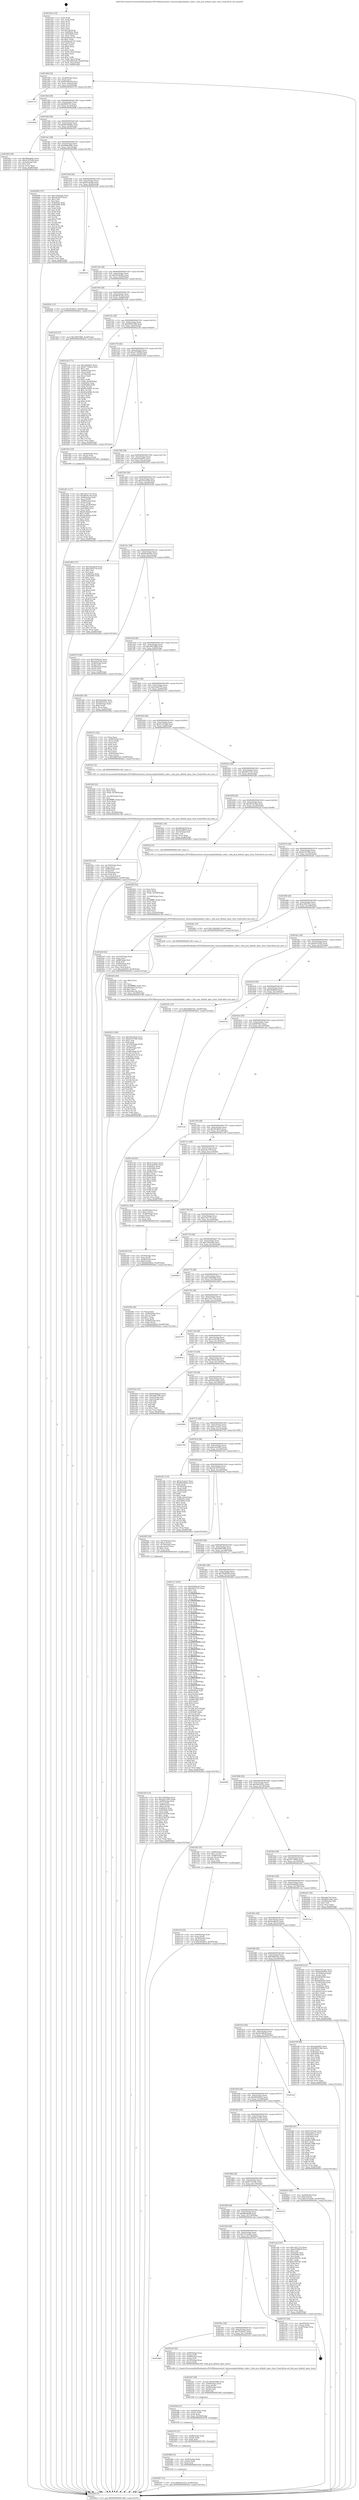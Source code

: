 digraph "0x401420" {
  label = "0x401420 (/mnt/c/Users/mathe/Desktop/tcc/POCII/binaries/extr_linuxsoundpcihdahda_codec.c_hda_pcm_default_open_close_Final-ollvm.out::main(0))"
  labelloc = "t"
  node[shape=record]

  Entry [label="",width=0.3,height=0.3,shape=circle,fillcolor=black,style=filled]
  "0x401494" [label="{
     0x401494 [32]\l
     | [instrs]\l
     &nbsp;&nbsp;0x401494 \<+6\>: mov -0xa8(%rbp),%eax\l
     &nbsp;&nbsp;0x40149a \<+2\>: mov %eax,%ecx\l
     &nbsp;&nbsp;0x40149c \<+6\>: sub $0x8180ba24,%ecx\l
     &nbsp;&nbsp;0x4014a2 \<+6\>: mov %eax,-0xbc(%rbp)\l
     &nbsp;&nbsp;0x4014a8 \<+6\>: mov %ecx,-0xc0(%rbp)\l
     &nbsp;&nbsp;0x4014ae \<+6\>: je 0000000000402719 \<main+0x12f9\>\l
  }"]
  "0x402719" [label="{
     0x402719\l
  }", style=dashed]
  "0x4014b4" [label="{
     0x4014b4 [28]\l
     | [instrs]\l
     &nbsp;&nbsp;0x4014b4 \<+5\>: jmp 00000000004014b9 \<main+0x99\>\l
     &nbsp;&nbsp;0x4014b9 \<+6\>: mov -0xbc(%rbp),%eax\l
     &nbsp;&nbsp;0x4014bf \<+5\>: sub $0x82ff276c,%eax\l
     &nbsp;&nbsp;0x4014c4 \<+6\>: mov %eax,-0xc4(%rbp)\l
     &nbsp;&nbsp;0x4014ca \<+6\>: je 00000000004026d6 \<main+0x12b6\>\l
  }"]
  Exit [label="",width=0.3,height=0.3,shape=circle,fillcolor=black,style=filled,peripheries=2]
  "0x4026d6" [label="{
     0x4026d6\l
  }", style=dashed]
  "0x4014d0" [label="{
     0x4014d0 [28]\l
     | [instrs]\l
     &nbsp;&nbsp;0x4014d0 \<+5\>: jmp 00000000004014d5 \<main+0xb5\>\l
     &nbsp;&nbsp;0x4014d5 \<+6\>: mov -0xbc(%rbp),%eax\l
     &nbsp;&nbsp;0x4014db \<+5\>: sub $0x84349d4e,%eax\l
     &nbsp;&nbsp;0x4014e0 \<+6\>: mov %eax,-0xc8(%rbp)\l
     &nbsp;&nbsp;0x4014e6 \<+6\>: je 0000000000401f03 \<main+0xae3\>\l
  }"]
  "0x402597" [label="{
     0x402597 [15]\l
     | [instrs]\l
     &nbsp;&nbsp;0x402597 \<+10\>: movl $0x66c0c253,-0xa8(%rbp)\l
     &nbsp;&nbsp;0x4025a1 \<+5\>: jmp 00000000004028ce \<main+0x14ae\>\l
  }"]
  "0x401f03" [label="{
     0x401f03 [30]\l
     | [instrs]\l
     &nbsp;&nbsp;0x401f03 \<+5\>: mov $0x868edb82,%eax\l
     &nbsp;&nbsp;0x401f08 \<+5\>: mov $0xd1c870d9,%ecx\l
     &nbsp;&nbsp;0x401f0d \<+3\>: mov -0x2a(%rbp),%dl\l
     &nbsp;&nbsp;0x401f10 \<+3\>: test $0x1,%dl\l
     &nbsp;&nbsp;0x401f13 \<+3\>: cmovne %ecx,%eax\l
     &nbsp;&nbsp;0x401f16 \<+6\>: mov %eax,-0xa8(%rbp)\l
     &nbsp;&nbsp;0x401f1c \<+5\>: jmp 00000000004028ce \<main+0x14ae\>\l
  }"]
  "0x4014ec" [label="{
     0x4014ec [28]\l
     | [instrs]\l
     &nbsp;&nbsp;0x4014ec \<+5\>: jmp 00000000004014f1 \<main+0xd1\>\l
     &nbsp;&nbsp;0x4014f1 \<+6\>: mov -0xbc(%rbp),%eax\l
     &nbsp;&nbsp;0x4014f7 \<+5\>: sub $0x868edb82,%eax\l
     &nbsp;&nbsp;0x4014fc \<+6\>: mov %eax,-0xcc(%rbp)\l
     &nbsp;&nbsp;0x401502 \<+6\>: je 0000000000402069 \<main+0xc49\>\l
  }"]
  "0x402588" [label="{
     0x402588 [15]\l
     | [instrs]\l
     &nbsp;&nbsp;0x402588 \<+4\>: mov -0x50(%rbp),%rdx\l
     &nbsp;&nbsp;0x40258c \<+3\>: mov (%rdx),%rdx\l
     &nbsp;&nbsp;0x40258f \<+3\>: mov %rdx,%rdi\l
     &nbsp;&nbsp;0x402592 \<+5\>: call 0000000000401030 \<free@plt\>\l
     | [calls]\l
     &nbsp;&nbsp;0x401030 \{1\} (unknown)\l
  }"]
  "0x402069" [label="{
     0x402069 [137]\l
     | [instrs]\l
     &nbsp;&nbsp;0x402069 \<+5\>: mov $0x128330eb,%eax\l
     &nbsp;&nbsp;0x40206e \<+5\>: mov $0x2dc5f57f,%ecx\l
     &nbsp;&nbsp;0x402073 \<+2\>: mov $0x1,%dl\l
     &nbsp;&nbsp;0x402075 \<+2\>: xor %esi,%esi\l
     &nbsp;&nbsp;0x402077 \<+7\>: mov 0x40505c,%edi\l
     &nbsp;&nbsp;0x40207e \<+8\>: mov 0x405060,%r8d\l
     &nbsp;&nbsp;0x402086 \<+3\>: sub $0x1,%esi\l
     &nbsp;&nbsp;0x402089 \<+3\>: mov %edi,%r9d\l
     &nbsp;&nbsp;0x40208c \<+3\>: add %esi,%r9d\l
     &nbsp;&nbsp;0x40208f \<+4\>: imul %r9d,%edi\l
     &nbsp;&nbsp;0x402093 \<+3\>: and $0x1,%edi\l
     &nbsp;&nbsp;0x402096 \<+3\>: cmp $0x0,%edi\l
     &nbsp;&nbsp;0x402099 \<+4\>: sete %r10b\l
     &nbsp;&nbsp;0x40209d \<+4\>: cmp $0xa,%r8d\l
     &nbsp;&nbsp;0x4020a1 \<+4\>: setl %r11b\l
     &nbsp;&nbsp;0x4020a5 \<+3\>: mov %r10b,%bl\l
     &nbsp;&nbsp;0x4020a8 \<+3\>: xor $0xff,%bl\l
     &nbsp;&nbsp;0x4020ab \<+3\>: mov %r11b,%r14b\l
     &nbsp;&nbsp;0x4020ae \<+4\>: xor $0xff,%r14b\l
     &nbsp;&nbsp;0x4020b2 \<+3\>: xor $0x0,%dl\l
     &nbsp;&nbsp;0x4020b5 \<+3\>: mov %bl,%r15b\l
     &nbsp;&nbsp;0x4020b8 \<+4\>: and $0x0,%r15b\l
     &nbsp;&nbsp;0x4020bc \<+3\>: and %dl,%r10b\l
     &nbsp;&nbsp;0x4020bf \<+3\>: mov %r14b,%r12b\l
     &nbsp;&nbsp;0x4020c2 \<+4\>: and $0x0,%r12b\l
     &nbsp;&nbsp;0x4020c6 \<+3\>: and %dl,%r11b\l
     &nbsp;&nbsp;0x4020c9 \<+3\>: or %r10b,%r15b\l
     &nbsp;&nbsp;0x4020cc \<+3\>: or %r11b,%r12b\l
     &nbsp;&nbsp;0x4020cf \<+3\>: xor %r12b,%r15b\l
     &nbsp;&nbsp;0x4020d2 \<+3\>: or %r14b,%bl\l
     &nbsp;&nbsp;0x4020d5 \<+3\>: xor $0xff,%bl\l
     &nbsp;&nbsp;0x4020d8 \<+3\>: or $0x0,%dl\l
     &nbsp;&nbsp;0x4020db \<+2\>: and %dl,%bl\l
     &nbsp;&nbsp;0x4020dd \<+3\>: or %bl,%r15b\l
     &nbsp;&nbsp;0x4020e0 \<+4\>: test $0x1,%r15b\l
     &nbsp;&nbsp;0x4020e4 \<+3\>: cmovne %ecx,%eax\l
     &nbsp;&nbsp;0x4020e7 \<+6\>: mov %eax,-0xa8(%rbp)\l
     &nbsp;&nbsp;0x4020ed \<+5\>: jmp 00000000004028ce \<main+0x14ae\>\l
  }"]
  "0x401508" [label="{
     0x401508 [28]\l
     | [instrs]\l
     &nbsp;&nbsp;0x401508 \<+5\>: jmp 000000000040150d \<main+0xed\>\l
     &nbsp;&nbsp;0x40150d \<+6\>: mov -0xbc(%rbp),%eax\l
     &nbsp;&nbsp;0x401513 \<+5\>: sub $0x93cfad4e,%eax\l
     &nbsp;&nbsp;0x401518 \<+6\>: mov %eax,-0xd0(%rbp)\l
     &nbsp;&nbsp;0x40151e \<+6\>: je 00000000004025a6 \<main+0x1186\>\l
  }"]
  "0x402579" [label="{
     0x402579 [15]\l
     | [instrs]\l
     &nbsp;&nbsp;0x402579 \<+4\>: mov -0x68(%rbp),%rdx\l
     &nbsp;&nbsp;0x40257d \<+3\>: mov (%rdx),%rdx\l
     &nbsp;&nbsp;0x402580 \<+3\>: mov %rdx,%rdi\l
     &nbsp;&nbsp;0x402583 \<+5\>: call 0000000000401030 \<free@plt\>\l
     | [calls]\l
     &nbsp;&nbsp;0x401030 \{1\} (unknown)\l
  }"]
  "0x4025a6" [label="{
     0x4025a6\l
  }", style=dashed]
  "0x401524" [label="{
     0x401524 [28]\l
     | [instrs]\l
     &nbsp;&nbsp;0x401524 \<+5\>: jmp 0000000000401529 \<main+0x109\>\l
     &nbsp;&nbsp;0x401529 \<+6\>: mov -0xbc(%rbp),%eax\l
     &nbsp;&nbsp;0x40152f \<+5\>: sub $0x9528c89a,%eax\l
     &nbsp;&nbsp;0x401534 \<+6\>: mov %eax,-0xd4(%rbp)\l
     &nbsp;&nbsp;0x40153a \<+6\>: je 000000000040205a \<main+0xc3a\>\l
  }"]
  "0x402564" [label="{
     0x402564 [21]\l
     | [instrs]\l
     &nbsp;&nbsp;0x402564 \<+4\>: mov -0x80(%rbp),%rdx\l
     &nbsp;&nbsp;0x402568 \<+3\>: mov (%rdx),%rdx\l
     &nbsp;&nbsp;0x40256b \<+3\>: mov %rdx,%rdi\l
     &nbsp;&nbsp;0x40256e \<+6\>: mov %eax,-0x194(%rbp)\l
     &nbsp;&nbsp;0x402574 \<+5\>: call 0000000000401030 \<free@plt\>\l
     | [calls]\l
     &nbsp;&nbsp;0x401030 \{1\} (unknown)\l
  }"]
  "0x40205a" [label="{
     0x40205a [15]\l
     | [instrs]\l
     &nbsp;&nbsp;0x40205a \<+10\>: movl $0x3918631,-0xa8(%rbp)\l
     &nbsp;&nbsp;0x402064 \<+5\>: jmp 00000000004028ce \<main+0x14ae\>\l
  }"]
  "0x401540" [label="{
     0x401540 [28]\l
     | [instrs]\l
     &nbsp;&nbsp;0x401540 \<+5\>: jmp 0000000000401545 \<main+0x125\>\l
     &nbsp;&nbsp;0x401545 \<+6\>: mov -0xbc(%rbp),%eax\l
     &nbsp;&nbsp;0x40154b \<+5\>: sub $0x9878e10a,%eax\l
     &nbsp;&nbsp;0x401550 \<+6\>: mov %eax,-0xd8(%rbp)\l
     &nbsp;&nbsp;0x401556 \<+6\>: je 0000000000401dc6 \<main+0x9a6\>\l
  }"]
  "0x402547" [label="{
     0x402547 [29]\l
     | [instrs]\l
     &nbsp;&nbsp;0x402547 \<+10\>: movabs $0x4030b6,%rdi\l
     &nbsp;&nbsp;0x402551 \<+4\>: mov -0x40(%rbp),%rdx\l
     &nbsp;&nbsp;0x402555 \<+2\>: mov %eax,(%rdx)\l
     &nbsp;&nbsp;0x402557 \<+4\>: mov -0x40(%rbp),%rdx\l
     &nbsp;&nbsp;0x40255b \<+2\>: mov (%rdx),%esi\l
     &nbsp;&nbsp;0x40255d \<+2\>: mov $0x0,%al\l
     &nbsp;&nbsp;0x40255f \<+5\>: call 0000000000401040 \<printf@plt\>\l
     | [calls]\l
     &nbsp;&nbsp;0x401040 \{1\} (unknown)\l
  }"]
  "0x401dc6" [label="{
     0x401dc6 [15]\l
     | [instrs]\l
     &nbsp;&nbsp;0x401dc6 \<+10\>: movl $0xc9607868,-0xa8(%rbp)\l
     &nbsp;&nbsp;0x401dd0 \<+5\>: jmp 00000000004028ce \<main+0x14ae\>\l
  }"]
  "0x40155c" [label="{
     0x40155c [28]\l
     | [instrs]\l
     &nbsp;&nbsp;0x40155c \<+5\>: jmp 0000000000401561 \<main+0x141\>\l
     &nbsp;&nbsp;0x401561 \<+6\>: mov -0xbc(%rbp),%eax\l
     &nbsp;&nbsp;0x401567 \<+5\>: sub $0x99901586,%eax\l
     &nbsp;&nbsp;0x40156c \<+6\>: mov %eax,-0xdc(%rbp)\l
     &nbsp;&nbsp;0x401572 \<+6\>: je 00000000004021e6 \<main+0xdc6\>\l
  }"]
  "0x4019d8" [label="{
     0x4019d8\l
  }", style=dashed]
  "0x4021e6" [label="{
     0x4021e6 [171]\l
     | [instrs]\l
     &nbsp;&nbsp;0x4021e6 \<+5\>: mov $0xa34ebf31,%eax\l
     &nbsp;&nbsp;0x4021eb \<+5\>: mov $0x477196ed,%ecx\l
     &nbsp;&nbsp;0x4021f0 \<+2\>: mov $0x1,%dl\l
     &nbsp;&nbsp;0x4021f2 \<+4\>: mov -0x60(%rbp),%rsi\l
     &nbsp;&nbsp;0x4021f6 \<+2\>: mov (%rsi),%edi\l
     &nbsp;&nbsp;0x4021f8 \<+4\>: mov -0x70(%rbp),%rsi\l
     &nbsp;&nbsp;0x4021fc \<+2\>: cmp (%rsi),%edi\l
     &nbsp;&nbsp;0x4021fe \<+4\>: setl %r8b\l
     &nbsp;&nbsp;0x402202 \<+4\>: and $0x1,%r8b\l
     &nbsp;&nbsp;0x402206 \<+4\>: mov %r8b,-0x29(%rbp)\l
     &nbsp;&nbsp;0x40220a \<+7\>: mov 0x40505c,%edi\l
     &nbsp;&nbsp;0x402211 \<+8\>: mov 0x405060,%r9d\l
     &nbsp;&nbsp;0x402219 \<+3\>: mov %edi,%r10d\l
     &nbsp;&nbsp;0x40221c \<+7\>: add $0x85a3d9b5,%r10d\l
     &nbsp;&nbsp;0x402223 \<+4\>: sub $0x1,%r10d\l
     &nbsp;&nbsp;0x402227 \<+7\>: sub $0x85a3d9b5,%r10d\l
     &nbsp;&nbsp;0x40222e \<+4\>: imul %r10d,%edi\l
     &nbsp;&nbsp;0x402232 \<+3\>: and $0x1,%edi\l
     &nbsp;&nbsp;0x402235 \<+3\>: cmp $0x0,%edi\l
     &nbsp;&nbsp;0x402238 \<+4\>: sete %r8b\l
     &nbsp;&nbsp;0x40223c \<+4\>: cmp $0xa,%r9d\l
     &nbsp;&nbsp;0x402240 \<+4\>: setl %r11b\l
     &nbsp;&nbsp;0x402244 \<+3\>: mov %r8b,%bl\l
     &nbsp;&nbsp;0x402247 \<+3\>: xor $0xff,%bl\l
     &nbsp;&nbsp;0x40224a \<+3\>: mov %r11b,%r14b\l
     &nbsp;&nbsp;0x40224d \<+4\>: xor $0xff,%r14b\l
     &nbsp;&nbsp;0x402251 \<+3\>: xor $0x1,%dl\l
     &nbsp;&nbsp;0x402254 \<+3\>: mov %bl,%r15b\l
     &nbsp;&nbsp;0x402257 \<+4\>: and $0xff,%r15b\l
     &nbsp;&nbsp;0x40225b \<+3\>: and %dl,%r8b\l
     &nbsp;&nbsp;0x40225e \<+3\>: mov %r14b,%r12b\l
     &nbsp;&nbsp;0x402261 \<+4\>: and $0xff,%r12b\l
     &nbsp;&nbsp;0x402265 \<+3\>: and %dl,%r11b\l
     &nbsp;&nbsp;0x402268 \<+3\>: or %r8b,%r15b\l
     &nbsp;&nbsp;0x40226b \<+3\>: or %r11b,%r12b\l
     &nbsp;&nbsp;0x40226e \<+3\>: xor %r12b,%r15b\l
     &nbsp;&nbsp;0x402271 \<+3\>: or %r14b,%bl\l
     &nbsp;&nbsp;0x402274 \<+3\>: xor $0xff,%bl\l
     &nbsp;&nbsp;0x402277 \<+3\>: or $0x1,%dl\l
     &nbsp;&nbsp;0x40227a \<+2\>: and %dl,%bl\l
     &nbsp;&nbsp;0x40227c \<+3\>: or %bl,%r15b\l
     &nbsp;&nbsp;0x40227f \<+4\>: test $0x1,%r15b\l
     &nbsp;&nbsp;0x402283 \<+3\>: cmovne %ecx,%eax\l
     &nbsp;&nbsp;0x402286 \<+6\>: mov %eax,-0xa8(%rbp)\l
     &nbsp;&nbsp;0x40228c \<+5\>: jmp 00000000004028ce \<main+0x14ae\>\l
  }"]
  "0x401578" [label="{
     0x401578 [28]\l
     | [instrs]\l
     &nbsp;&nbsp;0x401578 \<+5\>: jmp 000000000040157d \<main+0x15d\>\l
     &nbsp;&nbsp;0x40157d \<+6\>: mov -0xbc(%rbp),%eax\l
     &nbsp;&nbsp;0x401583 \<+5\>: sub $0xa07088e6,%eax\l
     &nbsp;&nbsp;0x401588 \<+6\>: mov %eax,-0xe0(%rbp)\l
     &nbsp;&nbsp;0x40158e \<+6\>: je 0000000000401d3e \<main+0x91e\>\l
  }"]
  "0x40252d" [label="{
     0x40252d [26]\l
     | [instrs]\l
     &nbsp;&nbsp;0x40252d \<+4\>: mov -0x80(%rbp),%rax\l
     &nbsp;&nbsp;0x402531 \<+3\>: mov (%rax),%rdi\l
     &nbsp;&nbsp;0x402534 \<+4\>: mov -0x68(%rbp),%rax\l
     &nbsp;&nbsp;0x402538 \<+3\>: mov (%rax),%rsi\l
     &nbsp;&nbsp;0x40253b \<+4\>: mov -0x50(%rbp),%rax\l
     &nbsp;&nbsp;0x40253f \<+3\>: mov (%rax),%rdx\l
     &nbsp;&nbsp;0x402542 \<+5\>: call 0000000000401400 \<hda_pcm_default_open_close\>\l
     | [calls]\l
     &nbsp;&nbsp;0x401400 \{1\} (/mnt/c/Users/mathe/Desktop/tcc/POCII/binaries/extr_linuxsoundpcihdahda_codec.c_hda_pcm_default_open_close_Final-ollvm.out::hda_pcm_default_open_close)\l
  }"]
  "0x401d3e" [label="{
     0x401d3e [19]\l
     | [instrs]\l
     &nbsp;&nbsp;0x401d3e \<+7\>: mov -0x98(%rbp),%rax\l
     &nbsp;&nbsp;0x401d45 \<+3\>: mov (%rax),%rax\l
     &nbsp;&nbsp;0x401d48 \<+4\>: mov 0x8(%rax),%rdi\l
     &nbsp;&nbsp;0x401d4c \<+5\>: call 0000000000401060 \<atoi@plt\>\l
     | [calls]\l
     &nbsp;&nbsp;0x401060 \{1\} (unknown)\l
  }"]
  "0x401594" [label="{
     0x401594 [28]\l
     | [instrs]\l
     &nbsp;&nbsp;0x401594 \<+5\>: jmp 0000000000401599 \<main+0x179\>\l
     &nbsp;&nbsp;0x401599 \<+6\>: mov -0xbc(%rbp),%eax\l
     &nbsp;&nbsp;0x40159f \<+5\>: sub $0xa34ebf31,%eax\l
     &nbsp;&nbsp;0x4015a4 \<+6\>: mov %eax,-0xe4(%rbp)\l
     &nbsp;&nbsp;0x4015aa \<+6\>: je 000000000040283f \<main+0x141f\>\l
  }"]
  "0x4019bc" [label="{
     0x4019bc [28]\l
     | [instrs]\l
     &nbsp;&nbsp;0x4019bc \<+5\>: jmp 00000000004019c1 \<main+0x5a1\>\l
     &nbsp;&nbsp;0x4019c1 \<+6\>: mov -0xbc(%rbp),%eax\l
     &nbsp;&nbsp;0x4019c7 \<+5\>: sub $0x7f240c47,%eax\l
     &nbsp;&nbsp;0x4019cc \<+6\>: mov %eax,-0x17c(%rbp)\l
     &nbsp;&nbsp;0x4019d2 \<+6\>: je 000000000040252d \<main+0x110d\>\l
  }"]
  "0x40283f" [label="{
     0x40283f\l
  }", style=dashed]
  "0x4015b0" [label="{
     0x4015b0 [28]\l
     | [instrs]\l
     &nbsp;&nbsp;0x4015b0 \<+5\>: jmp 00000000004015b5 \<main+0x195\>\l
     &nbsp;&nbsp;0x4015b5 \<+6\>: mov -0xbc(%rbp),%eax\l
     &nbsp;&nbsp;0x4015bb \<+5\>: sub $0xa55c4358,%eax\l
     &nbsp;&nbsp;0x4015c0 \<+6\>: mov %eax,-0xe8(%rbp)\l
     &nbsp;&nbsp;0x4015c6 \<+6\>: je 000000000040239d \<main+0xf7d\>\l
  }"]
  "0x402701" [label="{
     0x402701 [24]\l
     | [instrs]\l
     &nbsp;&nbsp;0x402701 \<+7\>: mov -0xa0(%rbp),%rax\l
     &nbsp;&nbsp;0x402708 \<+2\>: mov (%rax),%eax\l
     &nbsp;&nbsp;0x40270a \<+4\>: lea -0x28(%rbp),%rsp\l
     &nbsp;&nbsp;0x40270e \<+1\>: pop %rbx\l
     &nbsp;&nbsp;0x40270f \<+2\>: pop %r12\l
     &nbsp;&nbsp;0x402711 \<+2\>: pop %r13\l
     &nbsp;&nbsp;0x402713 \<+2\>: pop %r14\l
     &nbsp;&nbsp;0x402715 \<+2\>: pop %r15\l
     &nbsp;&nbsp;0x402717 \<+1\>: pop %rbp\l
     &nbsp;&nbsp;0x402718 \<+1\>: ret\l
  }"]
  "0x40239d" [label="{
     0x40239d [137]\l
     | [instrs]\l
     &nbsp;&nbsp;0x40239d \<+5\>: mov $0x202cab54,%eax\l
     &nbsp;&nbsp;0x4023a2 \<+5\>: mov $0xe38537cb,%ecx\l
     &nbsp;&nbsp;0x4023a7 \<+2\>: mov $0x1,%dl\l
     &nbsp;&nbsp;0x4023a9 \<+2\>: xor %esi,%esi\l
     &nbsp;&nbsp;0x4023ab \<+7\>: mov 0x40505c,%edi\l
     &nbsp;&nbsp;0x4023b2 \<+8\>: mov 0x405060,%r8d\l
     &nbsp;&nbsp;0x4023ba \<+3\>: sub $0x1,%esi\l
     &nbsp;&nbsp;0x4023bd \<+3\>: mov %edi,%r9d\l
     &nbsp;&nbsp;0x4023c0 \<+3\>: add %esi,%r9d\l
     &nbsp;&nbsp;0x4023c3 \<+4\>: imul %r9d,%edi\l
     &nbsp;&nbsp;0x4023c7 \<+3\>: and $0x1,%edi\l
     &nbsp;&nbsp;0x4023ca \<+3\>: cmp $0x0,%edi\l
     &nbsp;&nbsp;0x4023cd \<+4\>: sete %r10b\l
     &nbsp;&nbsp;0x4023d1 \<+4\>: cmp $0xa,%r8d\l
     &nbsp;&nbsp;0x4023d5 \<+4\>: setl %r11b\l
     &nbsp;&nbsp;0x4023d9 \<+3\>: mov %r10b,%bl\l
     &nbsp;&nbsp;0x4023dc \<+3\>: xor $0xff,%bl\l
     &nbsp;&nbsp;0x4023df \<+3\>: mov %r11b,%r14b\l
     &nbsp;&nbsp;0x4023e2 \<+4\>: xor $0xff,%r14b\l
     &nbsp;&nbsp;0x4023e6 \<+3\>: xor $0x0,%dl\l
     &nbsp;&nbsp;0x4023e9 \<+3\>: mov %bl,%r15b\l
     &nbsp;&nbsp;0x4023ec \<+4\>: and $0x0,%r15b\l
     &nbsp;&nbsp;0x4023f0 \<+3\>: and %dl,%r10b\l
     &nbsp;&nbsp;0x4023f3 \<+3\>: mov %r14b,%r12b\l
     &nbsp;&nbsp;0x4023f6 \<+4\>: and $0x0,%r12b\l
     &nbsp;&nbsp;0x4023fa \<+3\>: and %dl,%r11b\l
     &nbsp;&nbsp;0x4023fd \<+3\>: or %r10b,%r15b\l
     &nbsp;&nbsp;0x402400 \<+3\>: or %r11b,%r12b\l
     &nbsp;&nbsp;0x402403 \<+3\>: xor %r12b,%r15b\l
     &nbsp;&nbsp;0x402406 \<+3\>: or %r14b,%bl\l
     &nbsp;&nbsp;0x402409 \<+3\>: xor $0xff,%bl\l
     &nbsp;&nbsp;0x40240c \<+3\>: or $0x0,%dl\l
     &nbsp;&nbsp;0x40240f \<+2\>: and %dl,%bl\l
     &nbsp;&nbsp;0x402411 \<+3\>: or %bl,%r15b\l
     &nbsp;&nbsp;0x402414 \<+4\>: test $0x1,%r15b\l
     &nbsp;&nbsp;0x402418 \<+3\>: cmovne %ecx,%eax\l
     &nbsp;&nbsp;0x40241b \<+6\>: mov %eax,-0xa8(%rbp)\l
     &nbsp;&nbsp;0x402421 \<+5\>: jmp 00000000004028ce \<main+0x14ae\>\l
  }"]
  "0x4015cc" [label="{
     0x4015cc [28]\l
     | [instrs]\l
     &nbsp;&nbsp;0x4015cc \<+5\>: jmp 00000000004015d1 \<main+0x1b1\>\l
     &nbsp;&nbsp;0x4015d1 \<+6\>: mov -0xbc(%rbp),%eax\l
     &nbsp;&nbsp;0x4015d7 \<+5\>: sub $0xb0e940a5,%eax\l
     &nbsp;&nbsp;0x4015dc \<+6\>: mov %eax,-0xec(%rbp)\l
     &nbsp;&nbsp;0x4015e2 \<+6\>: je 0000000000402379 \<main+0xf59\>\l
  }"]
  "0x402453" [label="{
     0x402453 [169]\l
     | [instrs]\l
     &nbsp;&nbsp;0x402453 \<+5\>: mov $0x202cab54,%ecx\l
     &nbsp;&nbsp;0x402458 \<+5\>: mov $0xe0167360,%edx\l
     &nbsp;&nbsp;0x40245d \<+3\>: mov $0x1,%sil\l
     &nbsp;&nbsp;0x402460 \<+2\>: xor %edi,%edi\l
     &nbsp;&nbsp;0x402462 \<+7\>: mov -0x190(%rbp),%r8d\l
     &nbsp;&nbsp;0x402469 \<+4\>: imul %eax,%r8d\l
     &nbsp;&nbsp;0x40246d \<+4\>: mov -0x50(%rbp),%r9\l
     &nbsp;&nbsp;0x402471 \<+3\>: mov (%r9),%r9\l
     &nbsp;&nbsp;0x402474 \<+4\>: mov -0x48(%rbp),%r10\l
     &nbsp;&nbsp;0x402478 \<+3\>: movslq (%r10),%r10\l
     &nbsp;&nbsp;0x40247b \<+4\>: mov %r8d,(%r9,%r10,4)\l
     &nbsp;&nbsp;0x40247f \<+7\>: mov 0x40505c,%eax\l
     &nbsp;&nbsp;0x402486 \<+8\>: mov 0x405060,%r8d\l
     &nbsp;&nbsp;0x40248e \<+3\>: sub $0x1,%edi\l
     &nbsp;&nbsp;0x402491 \<+3\>: mov %eax,%r11d\l
     &nbsp;&nbsp;0x402494 \<+3\>: add %edi,%r11d\l
     &nbsp;&nbsp;0x402497 \<+4\>: imul %r11d,%eax\l
     &nbsp;&nbsp;0x40249b \<+3\>: and $0x1,%eax\l
     &nbsp;&nbsp;0x40249e \<+3\>: cmp $0x0,%eax\l
     &nbsp;&nbsp;0x4024a1 \<+3\>: sete %bl\l
     &nbsp;&nbsp;0x4024a4 \<+4\>: cmp $0xa,%r8d\l
     &nbsp;&nbsp;0x4024a8 \<+4\>: setl %r14b\l
     &nbsp;&nbsp;0x4024ac \<+3\>: mov %bl,%r15b\l
     &nbsp;&nbsp;0x4024af \<+4\>: xor $0xff,%r15b\l
     &nbsp;&nbsp;0x4024b3 \<+3\>: mov %r14b,%r12b\l
     &nbsp;&nbsp;0x4024b6 \<+4\>: xor $0xff,%r12b\l
     &nbsp;&nbsp;0x4024ba \<+4\>: xor $0x1,%sil\l
     &nbsp;&nbsp;0x4024be \<+3\>: mov %r15b,%r13b\l
     &nbsp;&nbsp;0x4024c1 \<+4\>: and $0xff,%r13b\l
     &nbsp;&nbsp;0x4024c5 \<+3\>: and %sil,%bl\l
     &nbsp;&nbsp;0x4024c8 \<+3\>: mov %r12b,%al\l
     &nbsp;&nbsp;0x4024cb \<+2\>: and $0xff,%al\l
     &nbsp;&nbsp;0x4024cd \<+3\>: and %sil,%r14b\l
     &nbsp;&nbsp;0x4024d0 \<+3\>: or %bl,%r13b\l
     &nbsp;&nbsp;0x4024d3 \<+3\>: or %r14b,%al\l
     &nbsp;&nbsp;0x4024d6 \<+3\>: xor %al,%r13b\l
     &nbsp;&nbsp;0x4024d9 \<+3\>: or %r12b,%r15b\l
     &nbsp;&nbsp;0x4024dc \<+4\>: xor $0xff,%r15b\l
     &nbsp;&nbsp;0x4024e0 \<+4\>: or $0x1,%sil\l
     &nbsp;&nbsp;0x4024e4 \<+3\>: and %sil,%r15b\l
     &nbsp;&nbsp;0x4024e7 \<+3\>: or %r15b,%r13b\l
     &nbsp;&nbsp;0x4024ea \<+4\>: test $0x1,%r13b\l
     &nbsp;&nbsp;0x4024ee \<+3\>: cmovne %edx,%ecx\l
     &nbsp;&nbsp;0x4024f1 \<+6\>: mov %ecx,-0xa8(%rbp)\l
     &nbsp;&nbsp;0x4024f7 \<+5\>: jmp 00000000004028ce \<main+0x14ae\>\l
  }"]
  "0x402379" [label="{
     0x402379 [36]\l
     | [instrs]\l
     &nbsp;&nbsp;0x402379 \<+5\>: mov $0x7f240c47,%eax\l
     &nbsp;&nbsp;0x40237e \<+5\>: mov $0xa55c4358,%ecx\l
     &nbsp;&nbsp;0x402383 \<+4\>: mov -0x48(%rbp),%rdx\l
     &nbsp;&nbsp;0x402387 \<+2\>: mov (%rdx),%esi\l
     &nbsp;&nbsp;0x402389 \<+4\>: mov -0x58(%rbp),%rdx\l
     &nbsp;&nbsp;0x40238d \<+2\>: cmp (%rdx),%esi\l
     &nbsp;&nbsp;0x40238f \<+3\>: cmovl %ecx,%eax\l
     &nbsp;&nbsp;0x402392 \<+6\>: mov %eax,-0xa8(%rbp)\l
     &nbsp;&nbsp;0x402398 \<+5\>: jmp 00000000004028ce \<main+0x14ae\>\l
  }"]
  "0x4015e8" [label="{
     0x4015e8 [28]\l
     | [instrs]\l
     &nbsp;&nbsp;0x4015e8 \<+5\>: jmp 00000000004015ed \<main+0x1cd\>\l
     &nbsp;&nbsp;0x4015ed \<+6\>: mov -0xbc(%rbp),%eax\l
     &nbsp;&nbsp;0x4015f3 \<+5\>: sub $0xc9607868,%eax\l
     &nbsp;&nbsp;0x4015f8 \<+6\>: mov %eax,-0xf0(%rbp)\l
     &nbsp;&nbsp;0x4015fe \<+6\>: je 0000000000401dd5 \<main+0x9b5\>\l
  }"]
  "0x40242b" [label="{
     0x40242b [40]\l
     | [instrs]\l
     &nbsp;&nbsp;0x40242b \<+5\>: mov $0x2,%ecx\l
     &nbsp;&nbsp;0x402430 \<+1\>: cltd\l
     &nbsp;&nbsp;0x402431 \<+2\>: idiv %ecx\l
     &nbsp;&nbsp;0x402433 \<+6\>: imul $0xfffffffe,%edx,%ecx\l
     &nbsp;&nbsp;0x402439 \<+6\>: add $0x3afe1cfe,%ecx\l
     &nbsp;&nbsp;0x40243f \<+3\>: add $0x1,%ecx\l
     &nbsp;&nbsp;0x402442 \<+6\>: sub $0x3afe1cfe,%ecx\l
     &nbsp;&nbsp;0x402448 \<+6\>: mov %ecx,-0x190(%rbp)\l
     &nbsp;&nbsp;0x40244e \<+5\>: call 0000000000401160 \<next_i\>\l
     | [calls]\l
     &nbsp;&nbsp;0x401160 \{1\} (/mnt/c/Users/mathe/Desktop/tcc/POCII/binaries/extr_linuxsoundpcihdahda_codec.c_hda_pcm_default_open_close_Final-ollvm.out::next_i)\l
  }"]
  "0x401dd5" [label="{
     0x401dd5 [30]\l
     | [instrs]\l
     &nbsp;&nbsp;0x401dd5 \<+5\>: mov $0x93cfad4e,%eax\l
     &nbsp;&nbsp;0x401dda \<+5\>: mov $0x38d1d33c,%ecx\l
     &nbsp;&nbsp;0x401ddf \<+3\>: mov -0x30(%rbp),%edx\l
     &nbsp;&nbsp;0x401de2 \<+3\>: cmp $0x0,%edx\l
     &nbsp;&nbsp;0x401de5 \<+3\>: cmove %ecx,%eax\l
     &nbsp;&nbsp;0x401de8 \<+6\>: mov %eax,-0xa8(%rbp)\l
     &nbsp;&nbsp;0x401dee \<+5\>: jmp 00000000004028ce \<main+0x14ae\>\l
  }"]
  "0x401604" [label="{
     0x401604 [28]\l
     | [instrs]\l
     &nbsp;&nbsp;0x401604 \<+5\>: jmp 0000000000401609 \<main+0x1e9\>\l
     &nbsp;&nbsp;0x401609 \<+6\>: mov -0xbc(%rbp),%eax\l
     &nbsp;&nbsp;0x40160f \<+5\>: sub $0xcda0d7f3,%eax\l
     &nbsp;&nbsp;0x401614 \<+6\>: mov %eax,-0xf4(%rbp)\l
     &nbsp;&nbsp;0x40161a \<+6\>: je 0000000000402312 \<main+0xef2\>\l
  }"]
  "0x402359" [label="{
     0x402359 [32]\l
     | [instrs]\l
     &nbsp;&nbsp;0x402359 \<+4\>: mov -0x50(%rbp),%rdi\l
     &nbsp;&nbsp;0x40235d \<+3\>: mov %rax,(%rdi)\l
     &nbsp;&nbsp;0x402360 \<+4\>: mov -0x48(%rbp),%rax\l
     &nbsp;&nbsp;0x402364 \<+6\>: movl $0x0,(%rax)\l
     &nbsp;&nbsp;0x40236a \<+10\>: movl $0xb0e940a5,-0xa8(%rbp)\l
     &nbsp;&nbsp;0x402374 \<+5\>: jmp 00000000004028ce \<main+0x14ae\>\l
  }"]
  "0x402312" [label="{
     0x402312 [42]\l
     | [instrs]\l
     &nbsp;&nbsp;0x402312 \<+2\>: xor %eax,%eax\l
     &nbsp;&nbsp;0x402314 \<+4\>: mov -0x60(%rbp),%rcx\l
     &nbsp;&nbsp;0x402318 \<+2\>: mov (%rcx),%edx\l
     &nbsp;&nbsp;0x40231a \<+2\>: mov %eax,%esi\l
     &nbsp;&nbsp;0x40231c \<+2\>: sub %edx,%esi\l
     &nbsp;&nbsp;0x40231e \<+2\>: mov %eax,%edx\l
     &nbsp;&nbsp;0x402320 \<+3\>: sub $0x1,%edx\l
     &nbsp;&nbsp;0x402323 \<+2\>: add %edx,%esi\l
     &nbsp;&nbsp;0x402325 \<+2\>: sub %esi,%eax\l
     &nbsp;&nbsp;0x402327 \<+4\>: mov -0x60(%rbp),%rcx\l
     &nbsp;&nbsp;0x40232b \<+2\>: mov %eax,(%rcx)\l
     &nbsp;&nbsp;0x40232d \<+10\>: movl $0x5d6b53d1,-0xa8(%rbp)\l
     &nbsp;&nbsp;0x402337 \<+5\>: jmp 00000000004028ce \<main+0x14ae\>\l
  }"]
  "0x401620" [label="{
     0x401620 [28]\l
     | [instrs]\l
     &nbsp;&nbsp;0x401620 \<+5\>: jmp 0000000000401625 \<main+0x205\>\l
     &nbsp;&nbsp;0x401625 \<+6\>: mov -0xbc(%rbp),%eax\l
     &nbsp;&nbsp;0x40162b \<+5\>: sub $0xd1c870d9,%eax\l
     &nbsp;&nbsp;0x401630 \<+6\>: mov %eax,-0xf8(%rbp)\l
     &nbsp;&nbsp;0x401636 \<+6\>: je 0000000000401f21 \<main+0xb01\>\l
  }"]
  "0x4022e8" [label="{
     0x4022e8 [42]\l
     | [instrs]\l
     &nbsp;&nbsp;0x4022e8 \<+6\>: mov -0x18c(%rbp),%ecx\l
     &nbsp;&nbsp;0x4022ee \<+3\>: imul %eax,%ecx\l
     &nbsp;&nbsp;0x4022f1 \<+4\>: mov -0x68(%rbp),%r8\l
     &nbsp;&nbsp;0x4022f5 \<+3\>: mov (%r8),%r8\l
     &nbsp;&nbsp;0x4022f8 \<+4\>: mov -0x60(%rbp),%r9\l
     &nbsp;&nbsp;0x4022fc \<+3\>: movslq (%r9),%r9\l
     &nbsp;&nbsp;0x4022ff \<+4\>: mov %ecx,(%r8,%r9,4)\l
     &nbsp;&nbsp;0x402303 \<+10\>: movl $0xcda0d7f3,-0xa8(%rbp)\l
     &nbsp;&nbsp;0x40230d \<+5\>: jmp 00000000004028ce \<main+0x14ae\>\l
  }"]
  "0x401f21" [label="{
     0x401f21 [5]\l
     | [instrs]\l
     &nbsp;&nbsp;0x401f21 \<+5\>: call 0000000000401160 \<next_i\>\l
     | [calls]\l
     &nbsp;&nbsp;0x401160 \{1\} (/mnt/c/Users/mathe/Desktop/tcc/POCII/binaries/extr_linuxsoundpcihdahda_codec.c_hda_pcm_default_open_close_Final-ollvm.out::next_i)\l
  }"]
  "0x40163c" [label="{
     0x40163c [28]\l
     | [instrs]\l
     &nbsp;&nbsp;0x40163c \<+5\>: jmp 0000000000401641 \<main+0x221\>\l
     &nbsp;&nbsp;0x401641 \<+6\>: mov -0xbc(%rbp),%eax\l
     &nbsp;&nbsp;0x401647 \<+5\>: sub $0xd4037c5c,%eax\l
     &nbsp;&nbsp;0x40164c \<+6\>: mov %eax,-0xfc(%rbp)\l
     &nbsp;&nbsp;0x401652 \<+6\>: je 0000000000401bb1 \<main+0x791\>\l
  }"]
  "0x4022b4" [label="{
     0x4022b4 [52]\l
     | [instrs]\l
     &nbsp;&nbsp;0x4022b4 \<+2\>: xor %ecx,%ecx\l
     &nbsp;&nbsp;0x4022b6 \<+5\>: mov $0x2,%edx\l
     &nbsp;&nbsp;0x4022bb \<+6\>: mov %edx,-0x188(%rbp)\l
     &nbsp;&nbsp;0x4022c1 \<+1\>: cltd\l
     &nbsp;&nbsp;0x4022c2 \<+6\>: mov -0x188(%rbp),%esi\l
     &nbsp;&nbsp;0x4022c8 \<+2\>: idiv %esi\l
     &nbsp;&nbsp;0x4022ca \<+6\>: imul $0xfffffffe,%edx,%edx\l
     &nbsp;&nbsp;0x4022d0 \<+2\>: mov %ecx,%edi\l
     &nbsp;&nbsp;0x4022d2 \<+2\>: sub %edx,%edi\l
     &nbsp;&nbsp;0x4022d4 \<+2\>: mov %ecx,%edx\l
     &nbsp;&nbsp;0x4022d6 \<+3\>: sub $0x1,%edx\l
     &nbsp;&nbsp;0x4022d9 \<+2\>: add %edx,%edi\l
     &nbsp;&nbsp;0x4022db \<+2\>: sub %edi,%ecx\l
     &nbsp;&nbsp;0x4022dd \<+6\>: mov %ecx,-0x18c(%rbp)\l
     &nbsp;&nbsp;0x4022e3 \<+5\>: call 0000000000401160 \<next_i\>\l
     | [calls]\l
     &nbsp;&nbsp;0x401160 \{1\} (/mnt/c/Users/mathe/Desktop/tcc/POCII/binaries/extr_linuxsoundpcihdahda_codec.c_hda_pcm_default_open_close_Final-ollvm.out::next_i)\l
  }"]
  "0x401bb1" [label="{
     0x401bb1 [30]\l
     | [instrs]\l
     &nbsp;&nbsp;0x401bb1 \<+5\>: mov $0x6f9e8e09,%eax\l
     &nbsp;&nbsp;0x401bb6 \<+5\>: mov $0x63c89b3f,%ecx\l
     &nbsp;&nbsp;0x401bbb \<+3\>: mov -0x31(%rbp),%dl\l
     &nbsp;&nbsp;0x401bbe \<+3\>: test $0x1,%dl\l
     &nbsp;&nbsp;0x401bc1 \<+3\>: cmovne %ecx,%eax\l
     &nbsp;&nbsp;0x401bc4 \<+6\>: mov %eax,-0xa8(%rbp)\l
     &nbsp;&nbsp;0x401bca \<+5\>: jmp 00000000004028ce \<main+0x14ae\>\l
  }"]
  "0x401658" [label="{
     0x401658 [28]\l
     | [instrs]\l
     &nbsp;&nbsp;0x401658 \<+5\>: jmp 000000000040165d \<main+0x23d\>\l
     &nbsp;&nbsp;0x40165d \<+6\>: mov -0xbc(%rbp),%eax\l
     &nbsp;&nbsp;0x401663 \<+5\>: sub $0xd935108e,%eax\l
     &nbsp;&nbsp;0x401668 \<+6\>: mov %eax,-0x100(%rbp)\l
     &nbsp;&nbsp;0x40166e \<+6\>: je 00000000004022af \<main+0xe8f\>\l
  }"]
  "0x40210f" [label="{
     0x40210f [114]\l
     | [instrs]\l
     &nbsp;&nbsp;0x40210f \<+5\>: mov $0x128330eb,%ecx\l
     &nbsp;&nbsp;0x402114 \<+5\>: mov $0xed2705f5,%edx\l
     &nbsp;&nbsp;0x402119 \<+4\>: mov -0x68(%rbp),%rdi\l
     &nbsp;&nbsp;0x40211d \<+3\>: mov %rax,(%rdi)\l
     &nbsp;&nbsp;0x402120 \<+4\>: mov -0x60(%rbp),%rax\l
     &nbsp;&nbsp;0x402124 \<+6\>: movl $0x0,(%rax)\l
     &nbsp;&nbsp;0x40212a \<+7\>: mov 0x40505c,%esi\l
     &nbsp;&nbsp;0x402131 \<+8\>: mov 0x405060,%r8d\l
     &nbsp;&nbsp;0x402139 \<+3\>: mov %esi,%r9d\l
     &nbsp;&nbsp;0x40213c \<+7\>: add $0x474d70fe,%r9d\l
     &nbsp;&nbsp;0x402143 \<+4\>: sub $0x1,%r9d\l
     &nbsp;&nbsp;0x402147 \<+7\>: sub $0x474d70fe,%r9d\l
     &nbsp;&nbsp;0x40214e \<+4\>: imul %r9d,%esi\l
     &nbsp;&nbsp;0x402152 \<+3\>: and $0x1,%esi\l
     &nbsp;&nbsp;0x402155 \<+3\>: cmp $0x0,%esi\l
     &nbsp;&nbsp;0x402158 \<+4\>: sete %r10b\l
     &nbsp;&nbsp;0x40215c \<+4\>: cmp $0xa,%r8d\l
     &nbsp;&nbsp;0x402160 \<+4\>: setl %r11b\l
     &nbsp;&nbsp;0x402164 \<+3\>: mov %r10b,%bl\l
     &nbsp;&nbsp;0x402167 \<+3\>: and %r11b,%bl\l
     &nbsp;&nbsp;0x40216a \<+3\>: xor %r11b,%r10b\l
     &nbsp;&nbsp;0x40216d \<+3\>: or %r10b,%bl\l
     &nbsp;&nbsp;0x402170 \<+3\>: test $0x1,%bl\l
     &nbsp;&nbsp;0x402173 \<+3\>: cmovne %edx,%ecx\l
     &nbsp;&nbsp;0x402176 \<+6\>: mov %ecx,-0xa8(%rbp)\l
     &nbsp;&nbsp;0x40217c \<+5\>: jmp 00000000004028ce \<main+0x14ae\>\l
  }"]
  "0x4022af" [label="{
     0x4022af [5]\l
     | [instrs]\l
     &nbsp;&nbsp;0x4022af \<+5\>: call 0000000000401160 \<next_i\>\l
     | [calls]\l
     &nbsp;&nbsp;0x401160 \{1\} (/mnt/c/Users/mathe/Desktop/tcc/POCII/binaries/extr_linuxsoundpcihdahda_codec.c_hda_pcm_default_open_close_Final-ollvm.out::next_i)\l
  }"]
  "0x401674" [label="{
     0x401674 [28]\l
     | [instrs]\l
     &nbsp;&nbsp;0x401674 \<+5\>: jmp 0000000000401679 \<main+0x259\>\l
     &nbsp;&nbsp;0x401679 \<+6\>: mov -0xbc(%rbp),%eax\l
     &nbsp;&nbsp;0x40167f \<+5\>: sub $0xe0167360,%eax\l
     &nbsp;&nbsp;0x401684 \<+6\>: mov %eax,-0x104(%rbp)\l
     &nbsp;&nbsp;0x40168a \<+6\>: je 00000000004024fc \<main+0x10dc\>\l
  }"]
  "0x401f5a" [label="{
     0x401f5a [42]\l
     | [instrs]\l
     &nbsp;&nbsp;0x401f5a \<+6\>: mov -0x184(%rbp),%ecx\l
     &nbsp;&nbsp;0x401f60 \<+3\>: imul %eax,%ecx\l
     &nbsp;&nbsp;0x401f63 \<+4\>: mov -0x80(%rbp),%r8\l
     &nbsp;&nbsp;0x401f67 \<+3\>: mov (%r8),%r8\l
     &nbsp;&nbsp;0x401f6a \<+4\>: mov -0x78(%rbp),%r9\l
     &nbsp;&nbsp;0x401f6e \<+3\>: movslq (%r9),%r9\l
     &nbsp;&nbsp;0x401f71 \<+4\>: mov %ecx,(%r8,%r9,4)\l
     &nbsp;&nbsp;0x401f75 \<+10\>: movl $0x66950b52,-0xa8(%rbp)\l
     &nbsp;&nbsp;0x401f7f \<+5\>: jmp 00000000004028ce \<main+0x14ae\>\l
  }"]
  "0x4024fc" [label="{
     0x4024fc [15]\l
     | [instrs]\l
     &nbsp;&nbsp;0x4024fc \<+10\>: movl $0x1c6b44d0,-0xa8(%rbp)\l
     &nbsp;&nbsp;0x402506 \<+5\>: jmp 00000000004028ce \<main+0x14ae\>\l
  }"]
  "0x401690" [label="{
     0x401690 [28]\l
     | [instrs]\l
     &nbsp;&nbsp;0x401690 \<+5\>: jmp 0000000000401695 \<main+0x275\>\l
     &nbsp;&nbsp;0x401695 \<+6\>: mov -0xbc(%rbp),%eax\l
     &nbsp;&nbsp;0x40169b \<+5\>: sub $0xe38537cb,%eax\l
     &nbsp;&nbsp;0x4016a0 \<+6\>: mov %eax,-0x108(%rbp)\l
     &nbsp;&nbsp;0x4016a6 \<+6\>: je 0000000000402426 \<main+0x1006\>\l
  }"]
  "0x401f26" [label="{
     0x401f26 [52]\l
     | [instrs]\l
     &nbsp;&nbsp;0x401f26 \<+2\>: xor %ecx,%ecx\l
     &nbsp;&nbsp;0x401f28 \<+5\>: mov $0x2,%edx\l
     &nbsp;&nbsp;0x401f2d \<+6\>: mov %edx,-0x180(%rbp)\l
     &nbsp;&nbsp;0x401f33 \<+1\>: cltd\l
     &nbsp;&nbsp;0x401f34 \<+6\>: mov -0x180(%rbp),%esi\l
     &nbsp;&nbsp;0x401f3a \<+2\>: idiv %esi\l
     &nbsp;&nbsp;0x401f3c \<+6\>: imul $0xfffffffe,%edx,%edx\l
     &nbsp;&nbsp;0x401f42 \<+2\>: mov %ecx,%edi\l
     &nbsp;&nbsp;0x401f44 \<+2\>: sub %edx,%edi\l
     &nbsp;&nbsp;0x401f46 \<+2\>: mov %ecx,%edx\l
     &nbsp;&nbsp;0x401f48 \<+3\>: sub $0x1,%edx\l
     &nbsp;&nbsp;0x401f4b \<+2\>: add %edx,%edi\l
     &nbsp;&nbsp;0x401f4d \<+2\>: sub %edi,%ecx\l
     &nbsp;&nbsp;0x401f4f \<+6\>: mov %ecx,-0x184(%rbp)\l
     &nbsp;&nbsp;0x401f55 \<+5\>: call 0000000000401160 \<next_i\>\l
     | [calls]\l
     &nbsp;&nbsp;0x401160 \{1\} (/mnt/c/Users/mathe/Desktop/tcc/POCII/binaries/extr_linuxsoundpcihdahda_codec.c_hda_pcm_default_open_close_Final-ollvm.out::next_i)\l
  }"]
  "0x402426" [label="{
     0x402426 [5]\l
     | [instrs]\l
     &nbsp;&nbsp;0x402426 \<+5\>: call 0000000000401160 \<next_i\>\l
     | [calls]\l
     &nbsp;&nbsp;0x401160 \{1\} (/mnt/c/Users/mathe/Desktop/tcc/POCII/binaries/extr_linuxsoundpcihdahda_codec.c_hda_pcm_default_open_close_Final-ollvm.out::next_i)\l
  }"]
  "0x4016ac" [label="{
     0x4016ac [28]\l
     | [instrs]\l
     &nbsp;&nbsp;0x4016ac \<+5\>: jmp 00000000004016b1 \<main+0x291\>\l
     &nbsp;&nbsp;0x4016b1 \<+6\>: mov -0xbc(%rbp),%eax\l
     &nbsp;&nbsp;0x4016b7 \<+5\>: sub $0xed2705f5,%eax\l
     &nbsp;&nbsp;0x4016bc \<+6\>: mov %eax,-0x10c(%rbp)\l
     &nbsp;&nbsp;0x4016c2 \<+6\>: je 0000000000402181 \<main+0xd61\>\l
  }"]
  "0x401e16" [label="{
     0x401e16 [32]\l
     | [instrs]\l
     &nbsp;&nbsp;0x401e16 \<+4\>: mov -0x80(%rbp),%rdi\l
     &nbsp;&nbsp;0x401e1a \<+3\>: mov %rax,(%rdi)\l
     &nbsp;&nbsp;0x401e1d \<+4\>: mov -0x78(%rbp),%rax\l
     &nbsp;&nbsp;0x401e21 \<+6\>: movl $0x0,(%rax)\l
     &nbsp;&nbsp;0x401e27 \<+10\>: movl $0x3918631,-0xa8(%rbp)\l
     &nbsp;&nbsp;0x401e31 \<+5\>: jmp 00000000004028ce \<main+0x14ae\>\l
  }"]
  "0x402181" [label="{
     0x402181 [15]\l
     | [instrs]\l
     &nbsp;&nbsp;0x402181 \<+10\>: movl $0x5d6b53d1,-0xa8(%rbp)\l
     &nbsp;&nbsp;0x40218b \<+5\>: jmp 00000000004028ce \<main+0x14ae\>\l
  }"]
  "0x4016c8" [label="{
     0x4016c8 [28]\l
     | [instrs]\l
     &nbsp;&nbsp;0x4016c8 \<+5\>: jmp 00000000004016cd \<main+0x2ad\>\l
     &nbsp;&nbsp;0x4016cd \<+6\>: mov -0xbc(%rbp),%eax\l
     &nbsp;&nbsp;0x4016d3 \<+5\>: sub $0xef4d84cf,%eax\l
     &nbsp;&nbsp;0x4016d8 \<+6\>: mov %eax,-0x110(%rbp)\l
     &nbsp;&nbsp;0x4016de \<+6\>: je 000000000040275e \<main+0x133e\>\l
  }"]
  "0x401d51" [label="{
     0x401d51 [117]\l
     | [instrs]\l
     &nbsp;&nbsp;0x401d51 \<+5\>: mov $0x1d3c713a,%ecx\l
     &nbsp;&nbsp;0x401d56 \<+5\>: mov $0x9878e10a,%edx\l
     &nbsp;&nbsp;0x401d5b \<+7\>: mov -0x90(%rbp),%rdi\l
     &nbsp;&nbsp;0x401d62 \<+2\>: mov %eax,(%rdi)\l
     &nbsp;&nbsp;0x401d64 \<+7\>: mov -0x90(%rbp),%rdi\l
     &nbsp;&nbsp;0x401d6b \<+2\>: mov (%rdi),%eax\l
     &nbsp;&nbsp;0x401d6d \<+3\>: mov %eax,-0x30(%rbp)\l
     &nbsp;&nbsp;0x401d70 \<+7\>: mov 0x40505c,%eax\l
     &nbsp;&nbsp;0x401d77 \<+7\>: mov 0x405060,%esi\l
     &nbsp;&nbsp;0x401d7e \<+3\>: mov %eax,%r8d\l
     &nbsp;&nbsp;0x401d81 \<+7\>: sub $0x24c4bdab,%r8d\l
     &nbsp;&nbsp;0x401d88 \<+4\>: sub $0x1,%r8d\l
     &nbsp;&nbsp;0x401d8c \<+7\>: add $0x24c4bdab,%r8d\l
     &nbsp;&nbsp;0x401d93 \<+4\>: imul %r8d,%eax\l
     &nbsp;&nbsp;0x401d97 \<+3\>: and $0x1,%eax\l
     &nbsp;&nbsp;0x401d9a \<+3\>: cmp $0x0,%eax\l
     &nbsp;&nbsp;0x401d9d \<+4\>: sete %r9b\l
     &nbsp;&nbsp;0x401da1 \<+3\>: cmp $0xa,%esi\l
     &nbsp;&nbsp;0x401da4 \<+4\>: setl %r10b\l
     &nbsp;&nbsp;0x401da8 \<+3\>: mov %r9b,%r11b\l
     &nbsp;&nbsp;0x401dab \<+3\>: and %r10b,%r11b\l
     &nbsp;&nbsp;0x401dae \<+3\>: xor %r10b,%r9b\l
     &nbsp;&nbsp;0x401db1 \<+3\>: or %r9b,%r11b\l
     &nbsp;&nbsp;0x401db4 \<+4\>: test $0x1,%r11b\l
     &nbsp;&nbsp;0x401db8 \<+3\>: cmovne %edx,%ecx\l
     &nbsp;&nbsp;0x401dbb \<+6\>: mov %ecx,-0xa8(%rbp)\l
     &nbsp;&nbsp;0x401dc1 \<+5\>: jmp 00000000004028ce \<main+0x14ae\>\l
  }"]
  "0x40275e" [label="{
     0x40275e\l
  }", style=dashed]
  "0x4016e4" [label="{
     0x4016e4 [28]\l
     | [instrs]\l
     &nbsp;&nbsp;0x4016e4 \<+5\>: jmp 00000000004016e9 \<main+0x2c9\>\l
     &nbsp;&nbsp;0x4016e9 \<+6\>: mov -0xbc(%rbp),%eax\l
     &nbsp;&nbsp;0x4016ef \<+5\>: sub $0x6878d1,%eax\l
     &nbsp;&nbsp;0x4016f4 \<+6\>: mov %eax,-0x114(%rbp)\l
     &nbsp;&nbsp;0x4016fa \<+6\>: je 0000000000401c9c \<main+0x87c\>\l
  }"]
  "0x4019a0" [label="{
     0x4019a0 [28]\l
     | [instrs]\l
     &nbsp;&nbsp;0x4019a0 \<+5\>: jmp 00000000004019a5 \<main+0x585\>\l
     &nbsp;&nbsp;0x4019a5 \<+6\>: mov -0xbc(%rbp),%eax\l
     &nbsp;&nbsp;0x4019ab \<+5\>: sub $0x7012cb0c,%eax\l
     &nbsp;&nbsp;0x4019b0 \<+6\>: mov %eax,-0x178(%rbp)\l
     &nbsp;&nbsp;0x4019b6 \<+6\>: je 0000000000402701 \<main+0x12e1\>\l
  }"]
  "0x401c9c" [label="{
     0x401c9c\l
  }", style=dashed]
  "0x401700" [label="{
     0x401700 [28]\l
     | [instrs]\l
     &nbsp;&nbsp;0x401700 \<+5\>: jmp 0000000000401705 \<main+0x2e5\>\l
     &nbsp;&nbsp;0x401705 \<+6\>: mov -0xbc(%rbp),%eax\l
     &nbsp;&nbsp;0x40170b \<+5\>: sub $0x3918631,%eax\l
     &nbsp;&nbsp;0x401710 \<+6\>: mov %eax,-0x118(%rbp)\l
     &nbsp;&nbsp;0x401716 \<+6\>: je 0000000000401e36 \<main+0xa16\>\l
  }"]
  "0x401cab" [label="{
     0x401cab [147]\l
     | [instrs]\l
     &nbsp;&nbsp;0x401cab \<+5\>: mov $0x1d3c713a,%eax\l
     &nbsp;&nbsp;0x401cb0 \<+5\>: mov $0xa07088e6,%ecx\l
     &nbsp;&nbsp;0x401cb5 \<+2\>: mov $0x1,%dl\l
     &nbsp;&nbsp;0x401cb7 \<+7\>: mov 0x40505c,%esi\l
     &nbsp;&nbsp;0x401cbe \<+7\>: mov 0x405060,%edi\l
     &nbsp;&nbsp;0x401cc5 \<+3\>: mov %esi,%r8d\l
     &nbsp;&nbsp;0x401cc8 \<+7\>: sub $0xe795f781,%r8d\l
     &nbsp;&nbsp;0x401ccf \<+4\>: sub $0x1,%r8d\l
     &nbsp;&nbsp;0x401cd3 \<+7\>: add $0xe795f781,%r8d\l
     &nbsp;&nbsp;0x401cda \<+4\>: imul %r8d,%esi\l
     &nbsp;&nbsp;0x401cde \<+3\>: and $0x1,%esi\l
     &nbsp;&nbsp;0x401ce1 \<+3\>: cmp $0x0,%esi\l
     &nbsp;&nbsp;0x401ce4 \<+4\>: sete %r9b\l
     &nbsp;&nbsp;0x401ce8 \<+3\>: cmp $0xa,%edi\l
     &nbsp;&nbsp;0x401ceb \<+4\>: setl %r10b\l
     &nbsp;&nbsp;0x401cef \<+3\>: mov %r9b,%r11b\l
     &nbsp;&nbsp;0x401cf2 \<+4\>: xor $0xff,%r11b\l
     &nbsp;&nbsp;0x401cf6 \<+3\>: mov %r10b,%bl\l
     &nbsp;&nbsp;0x401cf9 \<+3\>: xor $0xff,%bl\l
     &nbsp;&nbsp;0x401cfc \<+3\>: xor $0x0,%dl\l
     &nbsp;&nbsp;0x401cff \<+3\>: mov %r11b,%r14b\l
     &nbsp;&nbsp;0x401d02 \<+4\>: and $0x0,%r14b\l
     &nbsp;&nbsp;0x401d06 \<+3\>: and %dl,%r9b\l
     &nbsp;&nbsp;0x401d09 \<+3\>: mov %bl,%r15b\l
     &nbsp;&nbsp;0x401d0c \<+4\>: and $0x0,%r15b\l
     &nbsp;&nbsp;0x401d10 \<+3\>: and %dl,%r10b\l
     &nbsp;&nbsp;0x401d13 \<+3\>: or %r9b,%r14b\l
     &nbsp;&nbsp;0x401d16 \<+3\>: or %r10b,%r15b\l
     &nbsp;&nbsp;0x401d19 \<+3\>: xor %r15b,%r14b\l
     &nbsp;&nbsp;0x401d1c \<+3\>: or %bl,%r11b\l
     &nbsp;&nbsp;0x401d1f \<+4\>: xor $0xff,%r11b\l
     &nbsp;&nbsp;0x401d23 \<+3\>: or $0x0,%dl\l
     &nbsp;&nbsp;0x401d26 \<+3\>: and %dl,%r11b\l
     &nbsp;&nbsp;0x401d29 \<+3\>: or %r11b,%r14b\l
     &nbsp;&nbsp;0x401d2c \<+4\>: test $0x1,%r14b\l
     &nbsp;&nbsp;0x401d30 \<+3\>: cmovne %ecx,%eax\l
     &nbsp;&nbsp;0x401d33 \<+6\>: mov %eax,-0xa8(%rbp)\l
     &nbsp;&nbsp;0x401d39 \<+5\>: jmp 00000000004028ce \<main+0x14ae\>\l
  }"]
  "0x401e36" [label="{
     0x401e36 [91]\l
     | [instrs]\l
     &nbsp;&nbsp;0x401e36 \<+5\>: mov $0x2c3caea7,%eax\l
     &nbsp;&nbsp;0x401e3b \<+5\>: mov $0x2c4c6563,%ecx\l
     &nbsp;&nbsp;0x401e40 \<+7\>: mov 0x40505c,%edx\l
     &nbsp;&nbsp;0x401e47 \<+7\>: mov 0x405060,%esi\l
     &nbsp;&nbsp;0x401e4e \<+2\>: mov %edx,%edi\l
     &nbsp;&nbsp;0x401e50 \<+6\>: sub $0x983c1b27,%edi\l
     &nbsp;&nbsp;0x401e56 \<+3\>: sub $0x1,%edi\l
     &nbsp;&nbsp;0x401e59 \<+6\>: add $0x983c1b27,%edi\l
     &nbsp;&nbsp;0x401e5f \<+3\>: imul %edi,%edx\l
     &nbsp;&nbsp;0x401e62 \<+3\>: and $0x1,%edx\l
     &nbsp;&nbsp;0x401e65 \<+3\>: cmp $0x0,%edx\l
     &nbsp;&nbsp;0x401e68 \<+4\>: sete %r8b\l
     &nbsp;&nbsp;0x401e6c \<+3\>: cmp $0xa,%esi\l
     &nbsp;&nbsp;0x401e6f \<+4\>: setl %r9b\l
     &nbsp;&nbsp;0x401e73 \<+3\>: mov %r8b,%r10b\l
     &nbsp;&nbsp;0x401e76 \<+3\>: and %r9b,%r10b\l
     &nbsp;&nbsp;0x401e79 \<+3\>: xor %r9b,%r8b\l
     &nbsp;&nbsp;0x401e7c \<+3\>: or %r8b,%r10b\l
     &nbsp;&nbsp;0x401e7f \<+4\>: test $0x1,%r10b\l
     &nbsp;&nbsp;0x401e83 \<+3\>: cmovne %ecx,%eax\l
     &nbsp;&nbsp;0x401e86 \<+6\>: mov %eax,-0xa8(%rbp)\l
     &nbsp;&nbsp;0x401e8c \<+5\>: jmp 00000000004028ce \<main+0x14ae\>\l
  }"]
  "0x40171c" [label="{
     0x40171c [28]\l
     | [instrs]\l
     &nbsp;&nbsp;0x40171c \<+5\>: jmp 0000000000401721 \<main+0x301\>\l
     &nbsp;&nbsp;0x401721 \<+6\>: mov -0xbc(%rbp),%eax\l
     &nbsp;&nbsp;0x401727 \<+5\>: sub $0xaabc7e0,%eax\l
     &nbsp;&nbsp;0x40172c \<+6\>: mov %eax,-0x11c(%rbp)\l
     &nbsp;&nbsp;0x401732 \<+6\>: je 000000000040233c \<main+0xf1c\>\l
  }"]
  "0x401984" [label="{
     0x401984 [28]\l
     | [instrs]\l
     &nbsp;&nbsp;0x401984 \<+5\>: jmp 0000000000401989 \<main+0x569\>\l
     &nbsp;&nbsp;0x401989 \<+6\>: mov -0xbc(%rbp),%eax\l
     &nbsp;&nbsp;0x40198f \<+5\>: sub $0x6f9e8e09,%eax\l
     &nbsp;&nbsp;0x401994 \<+6\>: mov %eax,-0x174(%rbp)\l
     &nbsp;&nbsp;0x40199a \<+6\>: je 0000000000401cab \<main+0x88b\>\l
  }"]
  "0x40233c" [label="{
     0x40233c [29]\l
     | [instrs]\l
     &nbsp;&nbsp;0x40233c \<+4\>: mov -0x58(%rbp),%rax\l
     &nbsp;&nbsp;0x402340 \<+6\>: movl $0x1,(%rax)\l
     &nbsp;&nbsp;0x402346 \<+4\>: mov -0x58(%rbp),%rax\l
     &nbsp;&nbsp;0x40234a \<+3\>: movslq (%rax),%rax\l
     &nbsp;&nbsp;0x40234d \<+4\>: shl $0x2,%rax\l
     &nbsp;&nbsp;0x402351 \<+3\>: mov %rax,%rdi\l
     &nbsp;&nbsp;0x402354 \<+5\>: call 0000000000401050 \<malloc@plt\>\l
     | [calls]\l
     &nbsp;&nbsp;0x401050 \{1\} (unknown)\l
  }"]
  "0x401738" [label="{
     0x401738 [28]\l
     | [instrs]\l
     &nbsp;&nbsp;0x401738 \<+5\>: jmp 000000000040173d \<main+0x31d\>\l
     &nbsp;&nbsp;0x40173d \<+6\>: mov -0xbc(%rbp),%eax\l
     &nbsp;&nbsp;0x401743 \<+5\>: sub $0xe7d2710,%eax\l
     &nbsp;&nbsp;0x401748 \<+6\>: mov %eax,-0x120(%rbp)\l
     &nbsp;&nbsp;0x40174e \<+6\>: je 00000000004025b5 \<main+0x1195\>\l
  }"]
  "0x4027e0" [label="{
     0x4027e0\l
  }", style=dashed]
  "0x4025b5" [label="{
     0x4025b5\l
  }", style=dashed]
  "0x401754" [label="{
     0x401754 [28]\l
     | [instrs]\l
     &nbsp;&nbsp;0x401754 \<+5\>: jmp 0000000000401759 \<main+0x339\>\l
     &nbsp;&nbsp;0x401759 \<+6\>: mov -0xbc(%rbp),%eax\l
     &nbsp;&nbsp;0x40175f \<+5\>: sub $0x128330eb,%eax\l
     &nbsp;&nbsp;0x401764 \<+6\>: mov %eax,-0x124(%rbp)\l
     &nbsp;&nbsp;0x40176a \<+6\>: je 0000000000402802 \<main+0x13e2\>\l
  }"]
  "0x401968" [label="{
     0x401968 [28]\l
     | [instrs]\l
     &nbsp;&nbsp;0x401968 \<+5\>: jmp 000000000040196d \<main+0x54d\>\l
     &nbsp;&nbsp;0x40196d \<+6\>: mov -0xbc(%rbp),%eax\l
     &nbsp;&nbsp;0x401973 \<+5\>: sub $0x67251e6c,%eax\l
     &nbsp;&nbsp;0x401978 \<+6\>: mov %eax,-0x170(%rbp)\l
     &nbsp;&nbsp;0x40197e \<+6\>: je 00000000004027e0 \<main+0x13c0\>\l
  }"]
  "0x402802" [label="{
     0x402802\l
  }", style=dashed]
  "0x401770" [label="{
     0x401770 [28]\l
     | [instrs]\l
     &nbsp;&nbsp;0x401770 \<+5\>: jmp 0000000000401775 \<main+0x355\>\l
     &nbsp;&nbsp;0x401775 \<+6\>: mov -0xbc(%rbp),%eax\l
     &nbsp;&nbsp;0x40177b \<+5\>: sub $0x1c6b44d0,%eax\l
     &nbsp;&nbsp;0x401780 \<+6\>: mov %eax,-0x128(%rbp)\l
     &nbsp;&nbsp;0x401786 \<+6\>: je 000000000040250b \<main+0x10eb\>\l
  }"]
  "0x4026e5" [label="{
     0x4026e5 [28]\l
     | [instrs]\l
     &nbsp;&nbsp;0x4026e5 \<+7\>: mov -0xa0(%rbp),%rax\l
     &nbsp;&nbsp;0x4026ec \<+6\>: movl $0x0,(%rax)\l
     &nbsp;&nbsp;0x4026f2 \<+10\>: movl $0x7012cb0c,-0xa8(%rbp)\l
     &nbsp;&nbsp;0x4026fc \<+5\>: jmp 00000000004028ce \<main+0x14ae\>\l
  }"]
  "0x40250b" [label="{
     0x40250b [34]\l
     | [instrs]\l
     &nbsp;&nbsp;0x40250b \<+2\>: xor %eax,%eax\l
     &nbsp;&nbsp;0x40250d \<+4\>: mov -0x48(%rbp),%rcx\l
     &nbsp;&nbsp;0x402511 \<+2\>: mov (%rcx),%edx\l
     &nbsp;&nbsp;0x402513 \<+3\>: sub $0x1,%eax\l
     &nbsp;&nbsp;0x402516 \<+2\>: sub %eax,%edx\l
     &nbsp;&nbsp;0x402518 \<+4\>: mov -0x48(%rbp),%rcx\l
     &nbsp;&nbsp;0x40251c \<+2\>: mov %edx,(%rcx)\l
     &nbsp;&nbsp;0x40251e \<+10\>: movl $0xb0e940a5,-0xa8(%rbp)\l
     &nbsp;&nbsp;0x402528 \<+5\>: jmp 00000000004028ce \<main+0x14ae\>\l
  }"]
  "0x40178c" [label="{
     0x40178c [28]\l
     | [instrs]\l
     &nbsp;&nbsp;0x40178c \<+5\>: jmp 0000000000401791 \<main+0x371\>\l
     &nbsp;&nbsp;0x401791 \<+6\>: mov -0xbc(%rbp),%eax\l
     &nbsp;&nbsp;0x401797 \<+5\>: sub $0x1d3c713a,%eax\l
     &nbsp;&nbsp;0x40179c \<+6\>: mov %eax,-0x12c(%rbp)\l
     &nbsp;&nbsp;0x4017a2 \<+6\>: je 000000000040277f \<main+0x135f\>\l
  }"]
  "0x40194c" [label="{
     0x40194c [28]\l
     | [instrs]\l
     &nbsp;&nbsp;0x40194c \<+5\>: jmp 0000000000401951 \<main+0x531\>\l
     &nbsp;&nbsp;0x401951 \<+6\>: mov -0xbc(%rbp),%eax\l
     &nbsp;&nbsp;0x401957 \<+5\>: sub $0x66c0c253,%eax\l
     &nbsp;&nbsp;0x40195c \<+6\>: mov %eax,-0x16c(%rbp)\l
     &nbsp;&nbsp;0x401962 \<+6\>: je 00000000004026e5 \<main+0x12c5\>\l
  }"]
  "0x40277f" [label="{
     0x40277f\l
  }", style=dashed]
  "0x4017a8" [label="{
     0x4017a8 [28]\l
     | [instrs]\l
     &nbsp;&nbsp;0x4017a8 \<+5\>: jmp 00000000004017ad \<main+0x38d\>\l
     &nbsp;&nbsp;0x4017ad \<+6\>: mov -0xbc(%rbp),%eax\l
     &nbsp;&nbsp;0x4017b3 \<+5\>: sub $0x1e45cc49,%eax\l
     &nbsp;&nbsp;0x4017b8 \<+6\>: mov %eax,-0x130(%rbp)\l
     &nbsp;&nbsp;0x4017be \<+6\>: je 000000000040263e \<main+0x121e\>\l
  }"]
  "0x401f84" [label="{
     0x401f84 [91]\l
     | [instrs]\l
     &nbsp;&nbsp;0x401f84 \<+5\>: mov $0x67251e6c,%eax\l
     &nbsp;&nbsp;0x401f89 \<+5\>: mov $0x4cd4fa15,%ecx\l
     &nbsp;&nbsp;0x401f8e \<+7\>: mov 0x40505c,%edx\l
     &nbsp;&nbsp;0x401f95 \<+7\>: mov 0x405060,%esi\l
     &nbsp;&nbsp;0x401f9c \<+2\>: mov %edx,%edi\l
     &nbsp;&nbsp;0x401f9e \<+6\>: add $0xd8130ffb,%edi\l
     &nbsp;&nbsp;0x401fa4 \<+3\>: sub $0x1,%edi\l
     &nbsp;&nbsp;0x401fa7 \<+6\>: sub $0xd8130ffb,%edi\l
     &nbsp;&nbsp;0x401fad \<+3\>: imul %edi,%edx\l
     &nbsp;&nbsp;0x401fb0 \<+3\>: and $0x1,%edx\l
     &nbsp;&nbsp;0x401fb3 \<+3\>: cmp $0x0,%edx\l
     &nbsp;&nbsp;0x401fb6 \<+4\>: sete %r8b\l
     &nbsp;&nbsp;0x401fba \<+3\>: cmp $0xa,%esi\l
     &nbsp;&nbsp;0x401fbd \<+4\>: setl %r9b\l
     &nbsp;&nbsp;0x401fc1 \<+3\>: mov %r8b,%r10b\l
     &nbsp;&nbsp;0x401fc4 \<+3\>: and %r9b,%r10b\l
     &nbsp;&nbsp;0x401fc7 \<+3\>: xor %r9b,%r8b\l
     &nbsp;&nbsp;0x401fca \<+3\>: or %r8b,%r10b\l
     &nbsp;&nbsp;0x401fcd \<+4\>: test $0x1,%r10b\l
     &nbsp;&nbsp;0x401fd1 \<+3\>: cmovne %ecx,%eax\l
     &nbsp;&nbsp;0x401fd4 \<+6\>: mov %eax,-0xa8(%rbp)\l
     &nbsp;&nbsp;0x401fda \<+5\>: jmp 00000000004028ce \<main+0x14ae\>\l
  }"]
  "0x40263e" [label="{
     0x40263e\l
  }", style=dashed]
  "0x4017c4" [label="{
     0x4017c4 [28]\l
     | [instrs]\l
     &nbsp;&nbsp;0x4017c4 \<+5\>: jmp 00000000004017c9 \<main+0x3a9\>\l
     &nbsp;&nbsp;0x4017c9 \<+6\>: mov -0xbc(%rbp),%eax\l
     &nbsp;&nbsp;0x4017cf \<+5\>: sub $0x1f8e0c28,%eax\l
     &nbsp;&nbsp;0x4017d4 \<+6\>: mov %eax,-0x134(%rbp)\l
     &nbsp;&nbsp;0x4017da \<+6\>: je 00000000004019e2 \<main+0x5c2\>\l
  }"]
  "0x401930" [label="{
     0x401930 [28]\l
     | [instrs]\l
     &nbsp;&nbsp;0x401930 \<+5\>: jmp 0000000000401935 \<main+0x515\>\l
     &nbsp;&nbsp;0x401935 \<+6\>: mov -0xbc(%rbp),%eax\l
     &nbsp;&nbsp;0x40193b \<+5\>: sub $0x66950b52,%eax\l
     &nbsp;&nbsp;0x401940 \<+6\>: mov %eax,-0x168(%rbp)\l
     &nbsp;&nbsp;0x401946 \<+6\>: je 0000000000401f84 \<main+0xb64\>\l
  }"]
  "0x4019e2" [label="{
     0x4019e2 [53]\l
     | [instrs]\l
     &nbsp;&nbsp;0x4019e2 \<+5\>: mov $0x8180ba24,%eax\l
     &nbsp;&nbsp;0x4019e7 \<+5\>: mov $0x2fd0769b,%ecx\l
     &nbsp;&nbsp;0x4019ec \<+6\>: mov -0xa2(%rbp),%dl\l
     &nbsp;&nbsp;0x4019f2 \<+7\>: mov -0xa1(%rbp),%sil\l
     &nbsp;&nbsp;0x4019f9 \<+3\>: mov %dl,%dil\l
     &nbsp;&nbsp;0x4019fc \<+3\>: and %sil,%dil\l
     &nbsp;&nbsp;0x4019ff \<+3\>: xor %sil,%dl\l
     &nbsp;&nbsp;0x401a02 \<+3\>: or %dl,%dil\l
     &nbsp;&nbsp;0x401a05 \<+4\>: test $0x1,%dil\l
     &nbsp;&nbsp;0x401a09 \<+3\>: cmovne %ecx,%eax\l
     &nbsp;&nbsp;0x401a0c \<+6\>: mov %eax,-0xa8(%rbp)\l
     &nbsp;&nbsp;0x401a12 \<+5\>: jmp 00000000004028ce \<main+0x14ae\>\l
  }"]
  "0x4017e0" [label="{
     0x4017e0 [28]\l
     | [instrs]\l
     &nbsp;&nbsp;0x4017e0 \<+5\>: jmp 00000000004017e5 \<main+0x3c5\>\l
     &nbsp;&nbsp;0x4017e5 \<+6\>: mov -0xbc(%rbp),%eax\l
     &nbsp;&nbsp;0x4017eb \<+5\>: sub $0x202cab54,%eax\l
     &nbsp;&nbsp;0x4017f0 \<+6\>: mov %eax,-0x138(%rbp)\l
     &nbsp;&nbsp;0x4017f6 \<+6\>: je 0000000000402864 \<main+0x1444\>\l
  }"]
  "0x4028ce" [label="{
     0x4028ce [5]\l
     | [instrs]\l
     &nbsp;&nbsp;0x4028ce \<+5\>: jmp 0000000000401494 \<main+0x74\>\l
  }"]
  "0x401420" [label="{
     0x401420 [116]\l
     | [instrs]\l
     &nbsp;&nbsp;0x401420 \<+1\>: push %rbp\l
     &nbsp;&nbsp;0x401421 \<+3\>: mov %rsp,%rbp\l
     &nbsp;&nbsp;0x401424 \<+2\>: push %r15\l
     &nbsp;&nbsp;0x401426 \<+2\>: push %r14\l
     &nbsp;&nbsp;0x401428 \<+2\>: push %r13\l
     &nbsp;&nbsp;0x40142a \<+2\>: push %r12\l
     &nbsp;&nbsp;0x40142c \<+1\>: push %rbx\l
     &nbsp;&nbsp;0x40142d \<+7\>: sub $0x1a8,%rsp\l
     &nbsp;&nbsp;0x401434 \<+7\>: mov 0x40505c,%eax\l
     &nbsp;&nbsp;0x40143b \<+7\>: mov 0x405060,%ecx\l
     &nbsp;&nbsp;0x401442 \<+2\>: mov %eax,%edx\l
     &nbsp;&nbsp;0x401444 \<+6\>: add $0xbaedc351,%edx\l
     &nbsp;&nbsp;0x40144a \<+3\>: sub $0x1,%edx\l
     &nbsp;&nbsp;0x40144d \<+6\>: sub $0xbaedc351,%edx\l
     &nbsp;&nbsp;0x401453 \<+3\>: imul %edx,%eax\l
     &nbsp;&nbsp;0x401456 \<+3\>: and $0x1,%eax\l
     &nbsp;&nbsp;0x401459 \<+3\>: cmp $0x0,%eax\l
     &nbsp;&nbsp;0x40145c \<+4\>: sete %r8b\l
     &nbsp;&nbsp;0x401460 \<+4\>: and $0x1,%r8b\l
     &nbsp;&nbsp;0x401464 \<+7\>: mov %r8b,-0xa2(%rbp)\l
     &nbsp;&nbsp;0x40146b \<+3\>: cmp $0xa,%ecx\l
     &nbsp;&nbsp;0x40146e \<+4\>: setl %r8b\l
     &nbsp;&nbsp;0x401472 \<+4\>: and $0x1,%r8b\l
     &nbsp;&nbsp;0x401476 \<+7\>: mov %r8b,-0xa1(%rbp)\l
     &nbsp;&nbsp;0x40147d \<+10\>: movl $0x1f8e0c28,-0xa8(%rbp)\l
     &nbsp;&nbsp;0x401487 \<+6\>: mov %edi,-0xac(%rbp)\l
     &nbsp;&nbsp;0x40148d \<+7\>: mov %rsi,-0xb8(%rbp)\l
  }"]
  "0x401bcf" [label="{
     0x401bcf\l
  }", style=dashed]
  "0x402864" [label="{
     0x402864\l
  }", style=dashed]
  "0x4017fc" [label="{
     0x4017fc [28]\l
     | [instrs]\l
     &nbsp;&nbsp;0x4017fc \<+5\>: jmp 0000000000401801 \<main+0x3e1\>\l
     &nbsp;&nbsp;0x401801 \<+6\>: mov -0xbc(%rbp),%eax\l
     &nbsp;&nbsp;0x401807 \<+5\>: sub $0x2c3caea7,%eax\l
     &nbsp;&nbsp;0x40180c \<+6\>: mov %eax,-0x13c(%rbp)\l
     &nbsp;&nbsp;0x401812 \<+6\>: je 00000000004027b8 \<main+0x1398\>\l
  }"]
  "0x401914" [label="{
     0x401914 [28]\l
     | [instrs]\l
     &nbsp;&nbsp;0x401914 \<+5\>: jmp 0000000000401919 \<main+0x4f9\>\l
     &nbsp;&nbsp;0x401919 \<+6\>: mov -0xbc(%rbp),%eax\l
     &nbsp;&nbsp;0x40191f \<+5\>: sub $0x63c89b3f,%eax\l
     &nbsp;&nbsp;0x401924 \<+6\>: mov %eax,-0x164(%rbp)\l
     &nbsp;&nbsp;0x40192a \<+6\>: je 0000000000401bcf \<main+0x7af\>\l
  }"]
  "0x4027b8" [label="{
     0x4027b8\l
  }", style=dashed]
  "0x401818" [label="{
     0x401818 [28]\l
     | [instrs]\l
     &nbsp;&nbsp;0x401818 \<+5\>: jmp 000000000040181d \<main+0x3fd\>\l
     &nbsp;&nbsp;0x40181d \<+6\>: mov -0xbc(%rbp),%eax\l
     &nbsp;&nbsp;0x401823 \<+5\>: sub $0x2c4c6563,%eax\l
     &nbsp;&nbsp;0x401828 \<+6\>: mov %eax,-0x140(%rbp)\l
     &nbsp;&nbsp;0x40182e \<+6\>: je 0000000000401e91 \<main+0xa71\>\l
  }"]
  "0x402190" [label="{
     0x402190 [86]\l
     | [instrs]\l
     &nbsp;&nbsp;0x402190 \<+5\>: mov $0xa34ebf31,%eax\l
     &nbsp;&nbsp;0x402195 \<+5\>: mov $0x99901586,%ecx\l
     &nbsp;&nbsp;0x40219a \<+2\>: xor %edx,%edx\l
     &nbsp;&nbsp;0x40219c \<+7\>: mov 0x40505c,%esi\l
     &nbsp;&nbsp;0x4021a3 \<+7\>: mov 0x405060,%edi\l
     &nbsp;&nbsp;0x4021aa \<+3\>: sub $0x1,%edx\l
     &nbsp;&nbsp;0x4021ad \<+3\>: mov %esi,%r8d\l
     &nbsp;&nbsp;0x4021b0 \<+3\>: add %edx,%r8d\l
     &nbsp;&nbsp;0x4021b3 \<+4\>: imul %r8d,%esi\l
     &nbsp;&nbsp;0x4021b7 \<+3\>: and $0x1,%esi\l
     &nbsp;&nbsp;0x4021ba \<+3\>: cmp $0x0,%esi\l
     &nbsp;&nbsp;0x4021bd \<+4\>: sete %r9b\l
     &nbsp;&nbsp;0x4021c1 \<+3\>: cmp $0xa,%edi\l
     &nbsp;&nbsp;0x4021c4 \<+4\>: setl %r10b\l
     &nbsp;&nbsp;0x4021c8 \<+3\>: mov %r9b,%r11b\l
     &nbsp;&nbsp;0x4021cb \<+3\>: and %r10b,%r11b\l
     &nbsp;&nbsp;0x4021ce \<+3\>: xor %r10b,%r9b\l
     &nbsp;&nbsp;0x4021d1 \<+3\>: or %r9b,%r11b\l
     &nbsp;&nbsp;0x4021d4 \<+4\>: test $0x1,%r11b\l
     &nbsp;&nbsp;0x4021d8 \<+3\>: cmovne %ecx,%eax\l
     &nbsp;&nbsp;0x4021db \<+6\>: mov %eax,-0xa8(%rbp)\l
     &nbsp;&nbsp;0x4021e1 \<+5\>: jmp 00000000004028ce \<main+0x14ae\>\l
  }"]
  "0x401e91" [label="{
     0x401e91 [114]\l
     | [instrs]\l
     &nbsp;&nbsp;0x401e91 \<+5\>: mov $0x2c3caea7,%eax\l
     &nbsp;&nbsp;0x401e96 \<+5\>: mov $0x84349d4e,%ecx\l
     &nbsp;&nbsp;0x401e9b \<+2\>: xor %edx,%edx\l
     &nbsp;&nbsp;0x401e9d \<+4\>: mov -0x78(%rbp),%rsi\l
     &nbsp;&nbsp;0x401ea1 \<+2\>: mov (%rsi),%edi\l
     &nbsp;&nbsp;0x401ea3 \<+7\>: mov -0x88(%rbp),%rsi\l
     &nbsp;&nbsp;0x401eaa \<+2\>: cmp (%rsi),%edi\l
     &nbsp;&nbsp;0x401eac \<+4\>: setl %r8b\l
     &nbsp;&nbsp;0x401eb0 \<+4\>: and $0x1,%r8b\l
     &nbsp;&nbsp;0x401eb4 \<+4\>: mov %r8b,-0x2a(%rbp)\l
     &nbsp;&nbsp;0x401eb8 \<+7\>: mov 0x40505c,%edi\l
     &nbsp;&nbsp;0x401ebf \<+8\>: mov 0x405060,%r9d\l
     &nbsp;&nbsp;0x401ec7 \<+3\>: sub $0x1,%edx\l
     &nbsp;&nbsp;0x401eca \<+3\>: mov %edi,%r10d\l
     &nbsp;&nbsp;0x401ecd \<+3\>: add %edx,%r10d\l
     &nbsp;&nbsp;0x401ed0 \<+4\>: imul %r10d,%edi\l
     &nbsp;&nbsp;0x401ed4 \<+3\>: and $0x1,%edi\l
     &nbsp;&nbsp;0x401ed7 \<+3\>: cmp $0x0,%edi\l
     &nbsp;&nbsp;0x401eda \<+4\>: sete %r8b\l
     &nbsp;&nbsp;0x401ede \<+4\>: cmp $0xa,%r9d\l
     &nbsp;&nbsp;0x401ee2 \<+4\>: setl %r11b\l
     &nbsp;&nbsp;0x401ee6 \<+3\>: mov %r8b,%bl\l
     &nbsp;&nbsp;0x401ee9 \<+3\>: and %r11b,%bl\l
     &nbsp;&nbsp;0x401eec \<+3\>: xor %r11b,%r8b\l
     &nbsp;&nbsp;0x401eef \<+3\>: or %r8b,%bl\l
     &nbsp;&nbsp;0x401ef2 \<+3\>: test $0x1,%bl\l
     &nbsp;&nbsp;0x401ef5 \<+3\>: cmovne %ecx,%eax\l
     &nbsp;&nbsp;0x401ef8 \<+6\>: mov %eax,-0xa8(%rbp)\l
     &nbsp;&nbsp;0x401efe \<+5\>: jmp 00000000004028ce \<main+0x14ae\>\l
  }"]
  "0x401834" [label="{
     0x401834 [28]\l
     | [instrs]\l
     &nbsp;&nbsp;0x401834 \<+5\>: jmp 0000000000401839 \<main+0x419\>\l
     &nbsp;&nbsp;0x401839 \<+6\>: mov -0xbc(%rbp),%eax\l
     &nbsp;&nbsp;0x40183f \<+5\>: sub $0x2dc5f57f,%eax\l
     &nbsp;&nbsp;0x401844 \<+6\>: mov %eax,-0x144(%rbp)\l
     &nbsp;&nbsp;0x40184a \<+6\>: je 00000000004020f2 \<main+0xcd2\>\l
  }"]
  "0x4018f8" [label="{
     0x4018f8 [28]\l
     | [instrs]\l
     &nbsp;&nbsp;0x4018f8 \<+5\>: jmp 00000000004018fd \<main+0x4dd\>\l
     &nbsp;&nbsp;0x4018fd \<+6\>: mov -0xbc(%rbp),%eax\l
     &nbsp;&nbsp;0x401903 \<+5\>: sub $0x5d6b53d1,%eax\l
     &nbsp;&nbsp;0x401908 \<+6\>: mov %eax,-0x160(%rbp)\l
     &nbsp;&nbsp;0x40190e \<+6\>: je 0000000000402190 \<main+0xd70\>\l
  }"]
  "0x4020f2" [label="{
     0x4020f2 [29]\l
     | [instrs]\l
     &nbsp;&nbsp;0x4020f2 \<+4\>: mov -0x70(%rbp),%rax\l
     &nbsp;&nbsp;0x4020f6 \<+6\>: movl $0x1,(%rax)\l
     &nbsp;&nbsp;0x4020fc \<+4\>: mov -0x70(%rbp),%rax\l
     &nbsp;&nbsp;0x402100 \<+3\>: movslq (%rax),%rax\l
     &nbsp;&nbsp;0x402103 \<+4\>: shl $0x2,%rax\l
     &nbsp;&nbsp;0x402107 \<+3\>: mov %rax,%rdi\l
     &nbsp;&nbsp;0x40210a \<+5\>: call 0000000000401050 \<malloc@plt\>\l
     | [calls]\l
     &nbsp;&nbsp;0x401050 \{1\} (unknown)\l
  }"]
  "0x401850" [label="{
     0x401850 [28]\l
     | [instrs]\l
     &nbsp;&nbsp;0x401850 \<+5\>: jmp 0000000000401855 \<main+0x435\>\l
     &nbsp;&nbsp;0x401855 \<+6\>: mov -0xbc(%rbp),%eax\l
     &nbsp;&nbsp;0x40185b \<+5\>: sub $0x2fd0769b,%eax\l
     &nbsp;&nbsp;0x401860 \<+6\>: mov %eax,-0x148(%rbp)\l
     &nbsp;&nbsp;0x401866 \<+6\>: je 0000000000401a17 \<main+0x5f7\>\l
  }"]
  "0x401fdf" [label="{
     0x401fdf [123]\l
     | [instrs]\l
     &nbsp;&nbsp;0x401fdf \<+5\>: mov $0x67251e6c,%eax\l
     &nbsp;&nbsp;0x401fe4 \<+5\>: mov $0x9528c89a,%ecx\l
     &nbsp;&nbsp;0x401fe9 \<+4\>: mov -0x78(%rbp),%rdx\l
     &nbsp;&nbsp;0x401fed \<+2\>: mov (%rdx),%esi\l
     &nbsp;&nbsp;0x401fef \<+6\>: add $0xb9c6f382,%esi\l
     &nbsp;&nbsp;0x401ff5 \<+3\>: add $0x1,%esi\l
     &nbsp;&nbsp;0x401ff8 \<+6\>: sub $0xb9c6f382,%esi\l
     &nbsp;&nbsp;0x401ffe \<+4\>: mov -0x78(%rbp),%rdx\l
     &nbsp;&nbsp;0x402002 \<+2\>: mov %esi,(%rdx)\l
     &nbsp;&nbsp;0x402004 \<+7\>: mov 0x40505c,%esi\l
     &nbsp;&nbsp;0x40200b \<+7\>: mov 0x405060,%edi\l
     &nbsp;&nbsp;0x402012 \<+3\>: mov %esi,%r8d\l
     &nbsp;&nbsp;0x402015 \<+7\>: sub $0x431a3ca7,%r8d\l
     &nbsp;&nbsp;0x40201c \<+4\>: sub $0x1,%r8d\l
     &nbsp;&nbsp;0x402020 \<+7\>: add $0x431a3ca7,%r8d\l
     &nbsp;&nbsp;0x402027 \<+4\>: imul %r8d,%esi\l
     &nbsp;&nbsp;0x40202b \<+3\>: and $0x1,%esi\l
     &nbsp;&nbsp;0x40202e \<+3\>: cmp $0x0,%esi\l
     &nbsp;&nbsp;0x402031 \<+4\>: sete %r9b\l
     &nbsp;&nbsp;0x402035 \<+3\>: cmp $0xa,%edi\l
     &nbsp;&nbsp;0x402038 \<+4\>: setl %r10b\l
     &nbsp;&nbsp;0x40203c \<+3\>: mov %r9b,%r11b\l
     &nbsp;&nbsp;0x40203f \<+3\>: and %r10b,%r11b\l
     &nbsp;&nbsp;0x402042 \<+3\>: xor %r10b,%r9b\l
     &nbsp;&nbsp;0x402045 \<+3\>: or %r9b,%r11b\l
     &nbsp;&nbsp;0x402048 \<+4\>: test $0x1,%r11b\l
     &nbsp;&nbsp;0x40204c \<+3\>: cmovne %ecx,%eax\l
     &nbsp;&nbsp;0x40204f \<+6\>: mov %eax,-0xa8(%rbp)\l
     &nbsp;&nbsp;0x402055 \<+5\>: jmp 00000000004028ce \<main+0x14ae\>\l
  }"]
  "0x401a17" [label="{
     0x401a17 [410]\l
     | [instrs]\l
     &nbsp;&nbsp;0x401a17 \<+5\>: mov $0x8180ba24,%eax\l
     &nbsp;&nbsp;0x401a1c \<+5\>: mov $0xd4037c5c,%ecx\l
     &nbsp;&nbsp;0x401a21 \<+2\>: mov $0x1,%dl\l
     &nbsp;&nbsp;0x401a23 \<+3\>: mov %rsp,%rsi\l
     &nbsp;&nbsp;0x401a26 \<+4\>: add $0xfffffffffffffff0,%rsi\l
     &nbsp;&nbsp;0x401a2a \<+3\>: mov %rsi,%rsp\l
     &nbsp;&nbsp;0x401a2d \<+7\>: mov %rsi,-0xa0(%rbp)\l
     &nbsp;&nbsp;0x401a34 \<+3\>: mov %rsp,%rsi\l
     &nbsp;&nbsp;0x401a37 \<+4\>: add $0xfffffffffffffff0,%rsi\l
     &nbsp;&nbsp;0x401a3b \<+3\>: mov %rsi,%rsp\l
     &nbsp;&nbsp;0x401a3e \<+3\>: mov %rsp,%rdi\l
     &nbsp;&nbsp;0x401a41 \<+4\>: add $0xfffffffffffffff0,%rdi\l
     &nbsp;&nbsp;0x401a45 \<+3\>: mov %rdi,%rsp\l
     &nbsp;&nbsp;0x401a48 \<+7\>: mov %rdi,-0x98(%rbp)\l
     &nbsp;&nbsp;0x401a4f \<+3\>: mov %rsp,%rdi\l
     &nbsp;&nbsp;0x401a52 \<+4\>: add $0xfffffffffffffff0,%rdi\l
     &nbsp;&nbsp;0x401a56 \<+3\>: mov %rdi,%rsp\l
     &nbsp;&nbsp;0x401a59 \<+7\>: mov %rdi,-0x90(%rbp)\l
     &nbsp;&nbsp;0x401a60 \<+3\>: mov %rsp,%rdi\l
     &nbsp;&nbsp;0x401a63 \<+4\>: add $0xfffffffffffffff0,%rdi\l
     &nbsp;&nbsp;0x401a67 \<+3\>: mov %rdi,%rsp\l
     &nbsp;&nbsp;0x401a6a \<+7\>: mov %rdi,-0x88(%rbp)\l
     &nbsp;&nbsp;0x401a71 \<+3\>: mov %rsp,%rdi\l
     &nbsp;&nbsp;0x401a74 \<+4\>: add $0xfffffffffffffff0,%rdi\l
     &nbsp;&nbsp;0x401a78 \<+3\>: mov %rdi,%rsp\l
     &nbsp;&nbsp;0x401a7b \<+4\>: mov %rdi,-0x80(%rbp)\l
     &nbsp;&nbsp;0x401a7f \<+3\>: mov %rsp,%rdi\l
     &nbsp;&nbsp;0x401a82 \<+4\>: add $0xfffffffffffffff0,%rdi\l
     &nbsp;&nbsp;0x401a86 \<+3\>: mov %rdi,%rsp\l
     &nbsp;&nbsp;0x401a89 \<+4\>: mov %rdi,-0x78(%rbp)\l
     &nbsp;&nbsp;0x401a8d \<+3\>: mov %rsp,%rdi\l
     &nbsp;&nbsp;0x401a90 \<+4\>: add $0xfffffffffffffff0,%rdi\l
     &nbsp;&nbsp;0x401a94 \<+3\>: mov %rdi,%rsp\l
     &nbsp;&nbsp;0x401a97 \<+4\>: mov %rdi,-0x70(%rbp)\l
     &nbsp;&nbsp;0x401a9b \<+3\>: mov %rsp,%rdi\l
     &nbsp;&nbsp;0x401a9e \<+4\>: add $0xfffffffffffffff0,%rdi\l
     &nbsp;&nbsp;0x401aa2 \<+3\>: mov %rdi,%rsp\l
     &nbsp;&nbsp;0x401aa5 \<+4\>: mov %rdi,-0x68(%rbp)\l
     &nbsp;&nbsp;0x401aa9 \<+3\>: mov %rsp,%rdi\l
     &nbsp;&nbsp;0x401aac \<+4\>: add $0xfffffffffffffff0,%rdi\l
     &nbsp;&nbsp;0x401ab0 \<+3\>: mov %rdi,%rsp\l
     &nbsp;&nbsp;0x401ab3 \<+4\>: mov %rdi,-0x60(%rbp)\l
     &nbsp;&nbsp;0x401ab7 \<+3\>: mov %rsp,%rdi\l
     &nbsp;&nbsp;0x401aba \<+4\>: add $0xfffffffffffffff0,%rdi\l
     &nbsp;&nbsp;0x401abe \<+3\>: mov %rdi,%rsp\l
     &nbsp;&nbsp;0x401ac1 \<+4\>: mov %rdi,-0x58(%rbp)\l
     &nbsp;&nbsp;0x401ac5 \<+3\>: mov %rsp,%rdi\l
     &nbsp;&nbsp;0x401ac8 \<+4\>: add $0xfffffffffffffff0,%rdi\l
     &nbsp;&nbsp;0x401acc \<+3\>: mov %rdi,%rsp\l
     &nbsp;&nbsp;0x401acf \<+4\>: mov %rdi,-0x50(%rbp)\l
     &nbsp;&nbsp;0x401ad3 \<+3\>: mov %rsp,%rdi\l
     &nbsp;&nbsp;0x401ad6 \<+4\>: add $0xfffffffffffffff0,%rdi\l
     &nbsp;&nbsp;0x401ada \<+3\>: mov %rdi,%rsp\l
     &nbsp;&nbsp;0x401add \<+4\>: mov %rdi,-0x48(%rbp)\l
     &nbsp;&nbsp;0x401ae1 \<+3\>: mov %rsp,%rdi\l
     &nbsp;&nbsp;0x401ae4 \<+4\>: add $0xfffffffffffffff0,%rdi\l
     &nbsp;&nbsp;0x401ae8 \<+3\>: mov %rdi,%rsp\l
     &nbsp;&nbsp;0x401aeb \<+4\>: mov %rdi,-0x40(%rbp)\l
     &nbsp;&nbsp;0x401aef \<+7\>: mov -0xa0(%rbp),%rdi\l
     &nbsp;&nbsp;0x401af6 \<+6\>: movl $0x0,(%rdi)\l
     &nbsp;&nbsp;0x401afc \<+7\>: mov -0xac(%rbp),%r8d\l
     &nbsp;&nbsp;0x401b03 \<+3\>: mov %r8d,(%rsi)\l
     &nbsp;&nbsp;0x401b06 \<+7\>: mov -0x98(%rbp),%rdi\l
     &nbsp;&nbsp;0x401b0d \<+7\>: mov -0xb8(%rbp),%r9\l
     &nbsp;&nbsp;0x401b14 \<+3\>: mov %r9,(%rdi)\l
     &nbsp;&nbsp;0x401b17 \<+3\>: cmpl $0x2,(%rsi)\l
     &nbsp;&nbsp;0x401b1a \<+4\>: setne %r10b\l
     &nbsp;&nbsp;0x401b1e \<+4\>: and $0x1,%r10b\l
     &nbsp;&nbsp;0x401b22 \<+4\>: mov %r10b,-0x31(%rbp)\l
     &nbsp;&nbsp;0x401b26 \<+8\>: mov 0x40505c,%r11d\l
     &nbsp;&nbsp;0x401b2e \<+7\>: mov 0x405060,%ebx\l
     &nbsp;&nbsp;0x401b35 \<+3\>: mov %r11d,%r14d\l
     &nbsp;&nbsp;0x401b38 \<+7\>: sub $0x79635962,%r14d\l
     &nbsp;&nbsp;0x401b3f \<+4\>: sub $0x1,%r14d\l
     &nbsp;&nbsp;0x401b43 \<+7\>: add $0x79635962,%r14d\l
     &nbsp;&nbsp;0x401b4a \<+4\>: imul %r14d,%r11d\l
     &nbsp;&nbsp;0x401b4e \<+4\>: and $0x1,%r11d\l
     &nbsp;&nbsp;0x401b52 \<+4\>: cmp $0x0,%r11d\l
     &nbsp;&nbsp;0x401b56 \<+4\>: sete %r10b\l
     &nbsp;&nbsp;0x401b5a \<+3\>: cmp $0xa,%ebx\l
     &nbsp;&nbsp;0x401b5d \<+4\>: setl %r15b\l
     &nbsp;&nbsp;0x401b61 \<+3\>: mov %r10b,%r12b\l
     &nbsp;&nbsp;0x401b64 \<+4\>: xor $0xff,%r12b\l
     &nbsp;&nbsp;0x401b68 \<+3\>: mov %r15b,%r13b\l
     &nbsp;&nbsp;0x401b6b \<+4\>: xor $0xff,%r13b\l
     &nbsp;&nbsp;0x401b6f \<+3\>: xor $0x0,%dl\l
     &nbsp;&nbsp;0x401b72 \<+3\>: mov %r12b,%sil\l
     &nbsp;&nbsp;0x401b75 \<+4\>: and $0x0,%sil\l
     &nbsp;&nbsp;0x401b79 \<+3\>: and %dl,%r10b\l
     &nbsp;&nbsp;0x401b7c \<+3\>: mov %r13b,%dil\l
     &nbsp;&nbsp;0x401b7f \<+4\>: and $0x0,%dil\l
     &nbsp;&nbsp;0x401b83 \<+3\>: and %dl,%r15b\l
     &nbsp;&nbsp;0x401b86 \<+3\>: or %r10b,%sil\l
     &nbsp;&nbsp;0x401b89 \<+3\>: or %r15b,%dil\l
     &nbsp;&nbsp;0x401b8c \<+3\>: xor %dil,%sil\l
     &nbsp;&nbsp;0x401b8f \<+3\>: or %r13b,%r12b\l
     &nbsp;&nbsp;0x401b92 \<+4\>: xor $0xff,%r12b\l
     &nbsp;&nbsp;0x401b96 \<+3\>: or $0x0,%dl\l
     &nbsp;&nbsp;0x401b99 \<+3\>: and %dl,%r12b\l
     &nbsp;&nbsp;0x401b9c \<+3\>: or %r12b,%sil\l
     &nbsp;&nbsp;0x401b9f \<+4\>: test $0x1,%sil\l
     &nbsp;&nbsp;0x401ba3 \<+3\>: cmovne %ecx,%eax\l
     &nbsp;&nbsp;0x401ba6 \<+6\>: mov %eax,-0xa8(%rbp)\l
     &nbsp;&nbsp;0x401bac \<+5\>: jmp 00000000004028ce \<main+0x14ae\>\l
  }"]
  "0x40186c" [label="{
     0x40186c [28]\l
     | [instrs]\l
     &nbsp;&nbsp;0x40186c \<+5\>: jmp 0000000000401871 \<main+0x451\>\l
     &nbsp;&nbsp;0x401871 \<+6\>: mov -0xbc(%rbp),%eax\l
     &nbsp;&nbsp;0x401877 \<+5\>: sub $0x38a68385,%eax\l
     &nbsp;&nbsp;0x40187c \<+6\>: mov %eax,-0x14c(%rbp)\l
     &nbsp;&nbsp;0x401882 \<+6\>: je 00000000004028bf \<main+0x149f\>\l
  }"]
  "0x4018dc" [label="{
     0x4018dc [28]\l
     | [instrs]\l
     &nbsp;&nbsp;0x4018dc \<+5\>: jmp 00000000004018e1 \<main+0x4c1\>\l
     &nbsp;&nbsp;0x4018e1 \<+6\>: mov -0xbc(%rbp),%eax\l
     &nbsp;&nbsp;0x4018e7 \<+5\>: sub $0x4cd4fa15,%eax\l
     &nbsp;&nbsp;0x4018ec \<+6\>: mov %eax,-0x15c(%rbp)\l
     &nbsp;&nbsp;0x4018f2 \<+6\>: je 0000000000401fdf \<main+0xbbf\>\l
  }"]
  "0x401c2a" [label="{
     0x401c2a\l
  }", style=dashed]
  "0x4028bf" [label="{
     0x4028bf\l
  }", style=dashed]
  "0x401888" [label="{
     0x401888 [28]\l
     | [instrs]\l
     &nbsp;&nbsp;0x401888 \<+5\>: jmp 000000000040188d \<main+0x46d\>\l
     &nbsp;&nbsp;0x40188d \<+6\>: mov -0xbc(%rbp),%eax\l
     &nbsp;&nbsp;0x401893 \<+5\>: sub $0x38d1d33c,%eax\l
     &nbsp;&nbsp;0x401898 \<+6\>: mov %eax,-0x150(%rbp)\l
     &nbsp;&nbsp;0x40189e \<+6\>: je 0000000000401df3 \<main+0x9d3\>\l
  }"]
  "0x4018c0" [label="{
     0x4018c0 [28]\l
     | [instrs]\l
     &nbsp;&nbsp;0x4018c0 \<+5\>: jmp 00000000004018c5 \<main+0x4a5\>\l
     &nbsp;&nbsp;0x4018c5 \<+6\>: mov -0xbc(%rbp),%eax\l
     &nbsp;&nbsp;0x4018cb \<+5\>: sub $0x49c8d4d4,%eax\l
     &nbsp;&nbsp;0x4018d0 \<+6\>: mov %eax,-0x158(%rbp)\l
     &nbsp;&nbsp;0x4018d6 \<+6\>: je 0000000000401c2a \<main+0x80a\>\l
  }"]
  "0x401df3" [label="{
     0x401df3 [35]\l
     | [instrs]\l
     &nbsp;&nbsp;0x401df3 \<+7\>: mov -0x88(%rbp),%rax\l
     &nbsp;&nbsp;0x401dfa \<+6\>: movl $0x1,(%rax)\l
     &nbsp;&nbsp;0x401e00 \<+7\>: mov -0x88(%rbp),%rax\l
     &nbsp;&nbsp;0x401e07 \<+3\>: movslq (%rax),%rax\l
     &nbsp;&nbsp;0x401e0a \<+4\>: shl $0x2,%rax\l
     &nbsp;&nbsp;0x401e0e \<+3\>: mov %rax,%rdi\l
     &nbsp;&nbsp;0x401e11 \<+5\>: call 0000000000401050 \<malloc@plt\>\l
     | [calls]\l
     &nbsp;&nbsp;0x401050 \{1\} (unknown)\l
  }"]
  "0x4018a4" [label="{
     0x4018a4 [28]\l
     | [instrs]\l
     &nbsp;&nbsp;0x4018a4 \<+5\>: jmp 00000000004018a9 \<main+0x489\>\l
     &nbsp;&nbsp;0x4018a9 \<+6\>: mov -0xbc(%rbp),%eax\l
     &nbsp;&nbsp;0x4018af \<+5\>: sub $0x477196ed,%eax\l
     &nbsp;&nbsp;0x4018b4 \<+6\>: mov %eax,-0x154(%rbp)\l
     &nbsp;&nbsp;0x4018ba \<+6\>: je 0000000000402291 \<main+0xe71\>\l
  }"]
  "0x402291" [label="{
     0x402291 [30]\l
     | [instrs]\l
     &nbsp;&nbsp;0x402291 \<+5\>: mov $0xaabc7e0,%eax\l
     &nbsp;&nbsp;0x402296 \<+5\>: mov $0xd935108e,%ecx\l
     &nbsp;&nbsp;0x40229b \<+3\>: mov -0x29(%rbp),%dl\l
     &nbsp;&nbsp;0x40229e \<+3\>: test $0x1,%dl\l
     &nbsp;&nbsp;0x4022a1 \<+3\>: cmovne %ecx,%eax\l
     &nbsp;&nbsp;0x4022a4 \<+6\>: mov %eax,-0xa8(%rbp)\l
     &nbsp;&nbsp;0x4022aa \<+5\>: jmp 00000000004028ce \<main+0x14ae\>\l
  }"]
  Entry -> "0x401420" [label=" 1"]
  "0x401494" -> "0x402719" [label=" 0"]
  "0x401494" -> "0x4014b4" [label=" 39"]
  "0x402701" -> Exit [label=" 1"]
  "0x4014b4" -> "0x4026d6" [label=" 0"]
  "0x4014b4" -> "0x4014d0" [label=" 39"]
  "0x4026e5" -> "0x4028ce" [label=" 1"]
  "0x4014d0" -> "0x401f03" [label=" 2"]
  "0x4014d0" -> "0x4014ec" [label=" 37"]
  "0x402597" -> "0x4028ce" [label=" 1"]
  "0x4014ec" -> "0x402069" [label=" 1"]
  "0x4014ec" -> "0x401508" [label=" 36"]
  "0x402588" -> "0x402597" [label=" 1"]
  "0x401508" -> "0x4025a6" [label=" 0"]
  "0x401508" -> "0x401524" [label=" 36"]
  "0x402579" -> "0x402588" [label=" 1"]
  "0x401524" -> "0x40205a" [label=" 1"]
  "0x401524" -> "0x401540" [label=" 35"]
  "0x402564" -> "0x402579" [label=" 1"]
  "0x401540" -> "0x401dc6" [label=" 1"]
  "0x401540" -> "0x40155c" [label=" 34"]
  "0x402547" -> "0x402564" [label=" 1"]
  "0x40155c" -> "0x4021e6" [label=" 2"]
  "0x40155c" -> "0x401578" [label=" 32"]
  "0x40252d" -> "0x402547" [label=" 1"]
  "0x401578" -> "0x401d3e" [label=" 1"]
  "0x401578" -> "0x401594" [label=" 31"]
  "0x4019bc" -> "0x4019d8" [label=" 0"]
  "0x401594" -> "0x40283f" [label=" 0"]
  "0x401594" -> "0x4015b0" [label=" 31"]
  "0x4019bc" -> "0x40252d" [label=" 1"]
  "0x4015b0" -> "0x40239d" [label=" 1"]
  "0x4015b0" -> "0x4015cc" [label=" 30"]
  "0x4019a0" -> "0x4019bc" [label=" 1"]
  "0x4015cc" -> "0x402379" [label=" 2"]
  "0x4015cc" -> "0x4015e8" [label=" 28"]
  "0x4019a0" -> "0x402701" [label=" 1"]
  "0x4015e8" -> "0x401dd5" [label=" 1"]
  "0x4015e8" -> "0x401604" [label=" 27"]
  "0x40250b" -> "0x4028ce" [label=" 1"]
  "0x401604" -> "0x402312" [label=" 1"]
  "0x401604" -> "0x401620" [label=" 26"]
  "0x4024fc" -> "0x4028ce" [label=" 1"]
  "0x401620" -> "0x401f21" [label=" 1"]
  "0x401620" -> "0x40163c" [label=" 25"]
  "0x402453" -> "0x4028ce" [label=" 1"]
  "0x40163c" -> "0x401bb1" [label=" 1"]
  "0x40163c" -> "0x401658" [label=" 24"]
  "0x40242b" -> "0x402453" [label=" 1"]
  "0x401658" -> "0x4022af" [label=" 1"]
  "0x401658" -> "0x401674" [label=" 23"]
  "0x402426" -> "0x40242b" [label=" 1"]
  "0x401674" -> "0x4024fc" [label=" 1"]
  "0x401674" -> "0x401690" [label=" 22"]
  "0x40239d" -> "0x4028ce" [label=" 1"]
  "0x401690" -> "0x402426" [label=" 1"]
  "0x401690" -> "0x4016ac" [label=" 21"]
  "0x402379" -> "0x4028ce" [label=" 2"]
  "0x4016ac" -> "0x402181" [label=" 1"]
  "0x4016ac" -> "0x4016c8" [label=" 20"]
  "0x402359" -> "0x4028ce" [label=" 1"]
  "0x4016c8" -> "0x40275e" [label=" 0"]
  "0x4016c8" -> "0x4016e4" [label=" 20"]
  "0x40233c" -> "0x402359" [label=" 1"]
  "0x4016e4" -> "0x401c9c" [label=" 0"]
  "0x4016e4" -> "0x401700" [label=" 20"]
  "0x402312" -> "0x4028ce" [label=" 1"]
  "0x401700" -> "0x401e36" [label=" 2"]
  "0x401700" -> "0x40171c" [label=" 18"]
  "0x4022e8" -> "0x4028ce" [label=" 1"]
  "0x40171c" -> "0x40233c" [label=" 1"]
  "0x40171c" -> "0x401738" [label=" 17"]
  "0x4022af" -> "0x4022b4" [label=" 1"]
  "0x401738" -> "0x4025b5" [label=" 0"]
  "0x401738" -> "0x401754" [label=" 17"]
  "0x402291" -> "0x4028ce" [label=" 2"]
  "0x401754" -> "0x402802" [label=" 0"]
  "0x401754" -> "0x401770" [label=" 17"]
  "0x402190" -> "0x4028ce" [label=" 2"]
  "0x401770" -> "0x40250b" [label=" 1"]
  "0x401770" -> "0x40178c" [label=" 16"]
  "0x402181" -> "0x4028ce" [label=" 1"]
  "0x40178c" -> "0x40277f" [label=" 0"]
  "0x40178c" -> "0x4017a8" [label=" 16"]
  "0x4020f2" -> "0x40210f" [label=" 1"]
  "0x4017a8" -> "0x40263e" [label=" 0"]
  "0x4017a8" -> "0x4017c4" [label=" 16"]
  "0x402069" -> "0x4028ce" [label=" 1"]
  "0x4017c4" -> "0x4019e2" [label=" 1"]
  "0x4017c4" -> "0x4017e0" [label=" 15"]
  "0x4019e2" -> "0x4028ce" [label=" 1"]
  "0x401420" -> "0x401494" [label=" 1"]
  "0x4028ce" -> "0x401494" [label=" 38"]
  "0x401fdf" -> "0x4028ce" [label=" 1"]
  "0x4017e0" -> "0x402864" [label=" 0"]
  "0x4017e0" -> "0x4017fc" [label=" 15"]
  "0x401f84" -> "0x4028ce" [label=" 1"]
  "0x4017fc" -> "0x4027b8" [label=" 0"]
  "0x4017fc" -> "0x401818" [label=" 15"]
  "0x401f26" -> "0x401f5a" [label=" 1"]
  "0x401818" -> "0x401e91" [label=" 2"]
  "0x401818" -> "0x401834" [label=" 13"]
  "0x401f21" -> "0x401f26" [label=" 1"]
  "0x401834" -> "0x4020f2" [label=" 1"]
  "0x401834" -> "0x401850" [label=" 12"]
  "0x401e91" -> "0x4028ce" [label=" 2"]
  "0x401850" -> "0x401a17" [label=" 1"]
  "0x401850" -> "0x40186c" [label=" 11"]
  "0x401e36" -> "0x4028ce" [label=" 2"]
  "0x401a17" -> "0x4028ce" [label=" 1"]
  "0x401bb1" -> "0x4028ce" [label=" 1"]
  "0x401df3" -> "0x401e16" [label=" 1"]
  "0x40186c" -> "0x4028bf" [label=" 0"]
  "0x40186c" -> "0x401888" [label=" 11"]
  "0x401dd5" -> "0x4028ce" [label=" 1"]
  "0x401888" -> "0x401df3" [label=" 1"]
  "0x401888" -> "0x4018a4" [label=" 10"]
  "0x401d51" -> "0x4028ce" [label=" 1"]
  "0x4018a4" -> "0x402291" [label=" 2"]
  "0x4018a4" -> "0x4018c0" [label=" 8"]
  "0x401dc6" -> "0x4028ce" [label=" 1"]
  "0x4018c0" -> "0x401c2a" [label=" 0"]
  "0x4018c0" -> "0x4018dc" [label=" 8"]
  "0x401e16" -> "0x4028ce" [label=" 1"]
  "0x4018dc" -> "0x401fdf" [label=" 1"]
  "0x4018dc" -> "0x4018f8" [label=" 7"]
  "0x401f03" -> "0x4028ce" [label=" 2"]
  "0x4018f8" -> "0x402190" [label=" 2"]
  "0x4018f8" -> "0x401914" [label=" 5"]
  "0x401f5a" -> "0x4028ce" [label=" 1"]
  "0x401914" -> "0x401bcf" [label=" 0"]
  "0x401914" -> "0x401930" [label=" 5"]
  "0x40205a" -> "0x4028ce" [label=" 1"]
  "0x401930" -> "0x401f84" [label=" 1"]
  "0x401930" -> "0x40194c" [label=" 4"]
  "0x40210f" -> "0x4028ce" [label=" 1"]
  "0x40194c" -> "0x4026e5" [label=" 1"]
  "0x40194c" -> "0x401968" [label=" 3"]
  "0x4021e6" -> "0x4028ce" [label=" 2"]
  "0x401968" -> "0x4027e0" [label=" 0"]
  "0x401968" -> "0x401984" [label=" 3"]
  "0x4022b4" -> "0x4022e8" [label=" 1"]
  "0x401984" -> "0x401cab" [label=" 1"]
  "0x401984" -> "0x4019a0" [label=" 2"]
  "0x401cab" -> "0x4028ce" [label=" 1"]
  "0x401d3e" -> "0x401d51" [label=" 1"]
}
